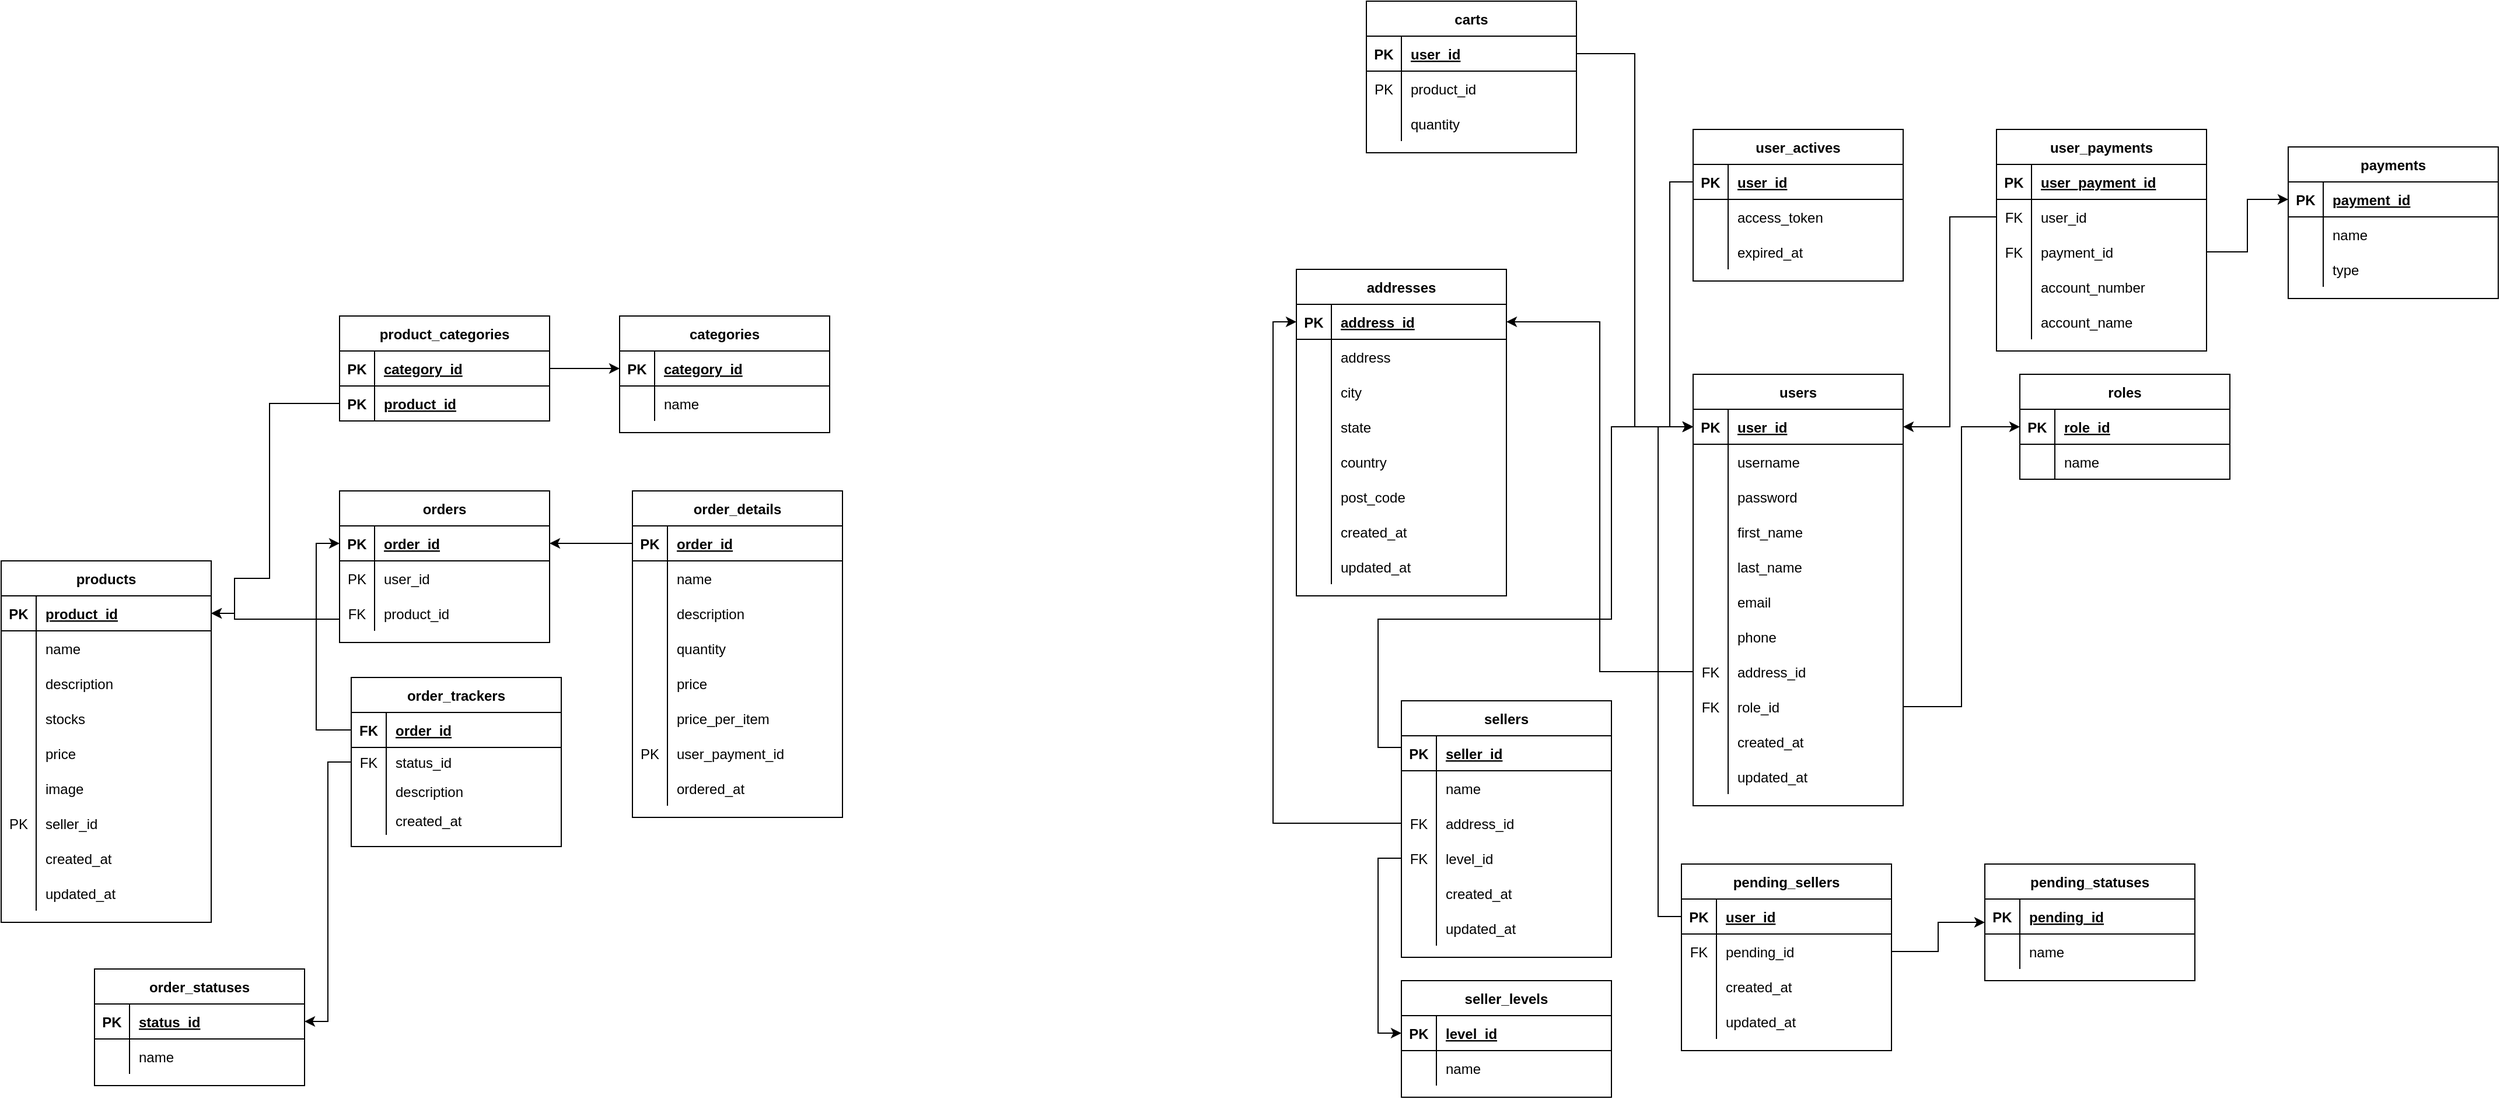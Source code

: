 <mxfile version="16.0.0" type="device"><diagram id="yLPqJEh0zhnTlL-N8-N1" name="Page-1"><mxGraphModel dx="2480" dy="2177" grid="1" gridSize="10" guides="1" tooltips="1" connect="1" arrows="1" fold="1" page="1" pageScale="1" pageWidth="827" pageHeight="1169" math="0" shadow="0"><root><mxCell id="0"/><mxCell id="1" parent="0"/><mxCell id="mIgfLcBUAyXzV8STSWIs-5" value="roles" style="shape=table;startSize=30;container=1;collapsible=1;childLayout=tableLayout;fixedRows=1;rowLines=0;fontStyle=1;align=center;resizeLast=1;" parent="1" vertex="1"><mxGeometry x="570" y="40" width="180" height="90" as="geometry"/></mxCell><mxCell id="mIgfLcBUAyXzV8STSWIs-6" value="" style="shape=partialRectangle;collapsible=0;dropTarget=0;pointerEvents=0;fillColor=none;top=0;left=0;bottom=1;right=0;points=[[0,0.5],[1,0.5]];portConstraint=eastwest;" parent="mIgfLcBUAyXzV8STSWIs-5" vertex="1"><mxGeometry y="30" width="180" height="30" as="geometry"/></mxCell><mxCell id="mIgfLcBUAyXzV8STSWIs-7" value="PK" style="shape=partialRectangle;connectable=0;fillColor=none;top=0;left=0;bottom=0;right=0;fontStyle=1;overflow=hidden;" parent="mIgfLcBUAyXzV8STSWIs-6" vertex="1"><mxGeometry width="30" height="30" as="geometry"><mxRectangle width="30" height="30" as="alternateBounds"/></mxGeometry></mxCell><mxCell id="mIgfLcBUAyXzV8STSWIs-8" value="role_id" style="shape=partialRectangle;connectable=0;fillColor=none;top=0;left=0;bottom=0;right=0;align=left;spacingLeft=6;fontStyle=5;overflow=hidden;" parent="mIgfLcBUAyXzV8STSWIs-6" vertex="1"><mxGeometry x="30" width="150" height="30" as="geometry"><mxRectangle width="150" height="30" as="alternateBounds"/></mxGeometry></mxCell><mxCell id="mIgfLcBUAyXzV8STSWIs-9" value="" style="shape=partialRectangle;collapsible=0;dropTarget=0;pointerEvents=0;fillColor=none;top=0;left=0;bottom=0;right=0;points=[[0,0.5],[1,0.5]];portConstraint=eastwest;" parent="mIgfLcBUAyXzV8STSWIs-5" vertex="1"><mxGeometry y="60" width="180" height="30" as="geometry"/></mxCell><mxCell id="mIgfLcBUAyXzV8STSWIs-10" value="" style="shape=partialRectangle;connectable=0;fillColor=none;top=0;left=0;bottom=0;right=0;editable=1;overflow=hidden;" parent="mIgfLcBUAyXzV8STSWIs-9" vertex="1"><mxGeometry width="30" height="30" as="geometry"><mxRectangle width="30" height="30" as="alternateBounds"/></mxGeometry></mxCell><mxCell id="mIgfLcBUAyXzV8STSWIs-11" value="name" style="shape=partialRectangle;connectable=0;fillColor=none;top=0;left=0;bottom=0;right=0;align=left;spacingLeft=6;overflow=hidden;" parent="mIgfLcBUAyXzV8STSWIs-9" vertex="1"><mxGeometry x="30" width="150" height="30" as="geometry"><mxRectangle width="150" height="30" as="alternateBounds"/></mxGeometry></mxCell><mxCell id="mIgfLcBUAyXzV8STSWIs-18" value="users" style="shape=table;startSize=30;container=1;collapsible=1;childLayout=tableLayout;fixedRows=1;rowLines=0;fontStyle=1;align=center;resizeLast=1;" parent="1" vertex="1"><mxGeometry x="290" y="40" width="180" height="370" as="geometry"/></mxCell><mxCell id="mIgfLcBUAyXzV8STSWIs-19" value="" style="shape=partialRectangle;collapsible=0;dropTarget=0;pointerEvents=0;fillColor=none;top=0;left=0;bottom=1;right=0;points=[[0,0.5],[1,0.5]];portConstraint=eastwest;" parent="mIgfLcBUAyXzV8STSWIs-18" vertex="1"><mxGeometry y="30" width="180" height="30" as="geometry"/></mxCell><mxCell id="mIgfLcBUAyXzV8STSWIs-20" value="PK" style="shape=partialRectangle;connectable=0;fillColor=none;top=0;left=0;bottom=0;right=0;fontStyle=1;overflow=hidden;" parent="mIgfLcBUAyXzV8STSWIs-19" vertex="1"><mxGeometry width="30" height="30" as="geometry"><mxRectangle width="30" height="30" as="alternateBounds"/></mxGeometry></mxCell><mxCell id="mIgfLcBUAyXzV8STSWIs-21" value="user_id" style="shape=partialRectangle;connectable=0;fillColor=none;top=0;left=0;bottom=0;right=0;align=left;spacingLeft=6;fontStyle=5;overflow=hidden;" parent="mIgfLcBUAyXzV8STSWIs-19" vertex="1"><mxGeometry x="30" width="150" height="30" as="geometry"><mxRectangle width="150" height="30" as="alternateBounds"/></mxGeometry></mxCell><mxCell id="mIgfLcBUAyXzV8STSWIs-22" value="" style="shape=partialRectangle;collapsible=0;dropTarget=0;pointerEvents=0;fillColor=none;top=0;left=0;bottom=0;right=0;points=[[0,0.5],[1,0.5]];portConstraint=eastwest;" parent="mIgfLcBUAyXzV8STSWIs-18" vertex="1"><mxGeometry y="60" width="180" height="30" as="geometry"/></mxCell><mxCell id="mIgfLcBUAyXzV8STSWIs-23" value="" style="shape=partialRectangle;connectable=0;fillColor=none;top=0;left=0;bottom=0;right=0;editable=1;overflow=hidden;" parent="mIgfLcBUAyXzV8STSWIs-22" vertex="1"><mxGeometry width="30" height="30" as="geometry"><mxRectangle width="30" height="30" as="alternateBounds"/></mxGeometry></mxCell><mxCell id="mIgfLcBUAyXzV8STSWIs-24" value="username" style="shape=partialRectangle;connectable=0;fillColor=none;top=0;left=0;bottom=0;right=0;align=left;spacingLeft=6;overflow=hidden;" parent="mIgfLcBUAyXzV8STSWIs-22" vertex="1"><mxGeometry x="30" width="150" height="30" as="geometry"><mxRectangle width="150" height="30" as="alternateBounds"/></mxGeometry></mxCell><mxCell id="mIgfLcBUAyXzV8STSWIs-25" value="" style="shape=partialRectangle;collapsible=0;dropTarget=0;pointerEvents=0;fillColor=none;top=0;left=0;bottom=0;right=0;points=[[0,0.5],[1,0.5]];portConstraint=eastwest;" parent="mIgfLcBUAyXzV8STSWIs-18" vertex="1"><mxGeometry y="90" width="180" height="30" as="geometry"/></mxCell><mxCell id="mIgfLcBUAyXzV8STSWIs-26" value="" style="shape=partialRectangle;connectable=0;fillColor=none;top=0;left=0;bottom=0;right=0;editable=1;overflow=hidden;" parent="mIgfLcBUAyXzV8STSWIs-25" vertex="1"><mxGeometry width="30" height="30" as="geometry"><mxRectangle width="30" height="30" as="alternateBounds"/></mxGeometry></mxCell><mxCell id="mIgfLcBUAyXzV8STSWIs-27" value="password" style="shape=partialRectangle;connectable=0;fillColor=none;top=0;left=0;bottom=0;right=0;align=left;spacingLeft=6;overflow=hidden;" parent="mIgfLcBUAyXzV8STSWIs-25" vertex="1"><mxGeometry x="30" width="150" height="30" as="geometry"><mxRectangle width="150" height="30" as="alternateBounds"/></mxGeometry></mxCell><mxCell id="NUQavhZyhU5l3KYs9lMb-8" value="" style="shape=partialRectangle;collapsible=0;dropTarget=0;pointerEvents=0;fillColor=none;top=0;left=0;bottom=0;right=0;points=[[0,0.5],[1,0.5]];portConstraint=eastwest;" parent="mIgfLcBUAyXzV8STSWIs-18" vertex="1"><mxGeometry y="120" width="180" height="30" as="geometry"/></mxCell><mxCell id="NUQavhZyhU5l3KYs9lMb-9" value="" style="shape=partialRectangle;connectable=0;fillColor=none;top=0;left=0;bottom=0;right=0;editable=1;overflow=hidden;" parent="NUQavhZyhU5l3KYs9lMb-8" vertex="1"><mxGeometry width="30" height="30" as="geometry"><mxRectangle width="30" height="30" as="alternateBounds"/></mxGeometry></mxCell><mxCell id="NUQavhZyhU5l3KYs9lMb-10" value="first_name" style="shape=partialRectangle;connectable=0;fillColor=none;top=0;left=0;bottom=0;right=0;align=left;spacingLeft=6;overflow=hidden;" parent="NUQavhZyhU5l3KYs9lMb-8" vertex="1"><mxGeometry x="30" width="150" height="30" as="geometry"><mxRectangle width="150" height="30" as="alternateBounds"/></mxGeometry></mxCell><mxCell id="NUQavhZyhU5l3KYs9lMb-11" value="" style="shape=partialRectangle;collapsible=0;dropTarget=0;pointerEvents=0;fillColor=none;top=0;left=0;bottom=0;right=0;points=[[0,0.5],[1,0.5]];portConstraint=eastwest;" parent="mIgfLcBUAyXzV8STSWIs-18" vertex="1"><mxGeometry y="150" width="180" height="30" as="geometry"/></mxCell><mxCell id="NUQavhZyhU5l3KYs9lMb-12" value="" style="shape=partialRectangle;connectable=0;fillColor=none;top=0;left=0;bottom=0;right=0;editable=1;overflow=hidden;" parent="NUQavhZyhU5l3KYs9lMb-11" vertex="1"><mxGeometry width="30" height="30" as="geometry"><mxRectangle width="30" height="30" as="alternateBounds"/></mxGeometry></mxCell><mxCell id="NUQavhZyhU5l3KYs9lMb-13" value="last_name" style="shape=partialRectangle;connectable=0;fillColor=none;top=0;left=0;bottom=0;right=0;align=left;spacingLeft=6;overflow=hidden;" parent="NUQavhZyhU5l3KYs9lMb-11" vertex="1"><mxGeometry x="30" width="150" height="30" as="geometry"><mxRectangle width="150" height="30" as="alternateBounds"/></mxGeometry></mxCell><mxCell id="mIgfLcBUAyXzV8STSWIs-28" value="" style="shape=partialRectangle;collapsible=0;dropTarget=0;pointerEvents=0;fillColor=none;top=0;left=0;bottom=0;right=0;points=[[0,0.5],[1,0.5]];portConstraint=eastwest;" parent="mIgfLcBUAyXzV8STSWIs-18" vertex="1"><mxGeometry y="180" width="180" height="30" as="geometry"/></mxCell><mxCell id="mIgfLcBUAyXzV8STSWIs-29" value="" style="shape=partialRectangle;connectable=0;fillColor=none;top=0;left=0;bottom=0;right=0;editable=1;overflow=hidden;" parent="mIgfLcBUAyXzV8STSWIs-28" vertex="1"><mxGeometry width="30" height="30" as="geometry"><mxRectangle width="30" height="30" as="alternateBounds"/></mxGeometry></mxCell><mxCell id="mIgfLcBUAyXzV8STSWIs-30" value="email" style="shape=partialRectangle;connectable=0;fillColor=none;top=0;left=0;bottom=0;right=0;align=left;spacingLeft=6;overflow=hidden;" parent="mIgfLcBUAyXzV8STSWIs-28" vertex="1"><mxGeometry x="30" width="150" height="30" as="geometry"><mxRectangle width="150" height="30" as="alternateBounds"/></mxGeometry></mxCell><mxCell id="K134pUEVXQtPjPTB6kdP-4" value="" style="shape=partialRectangle;collapsible=0;dropTarget=0;pointerEvents=0;fillColor=none;top=0;left=0;bottom=0;right=0;points=[[0,0.5],[1,0.5]];portConstraint=eastwest;" vertex="1" parent="mIgfLcBUAyXzV8STSWIs-18"><mxGeometry y="210" width="180" height="30" as="geometry"/></mxCell><mxCell id="K134pUEVXQtPjPTB6kdP-5" value="" style="shape=partialRectangle;connectable=0;fillColor=none;top=0;left=0;bottom=0;right=0;editable=1;overflow=hidden;" vertex="1" parent="K134pUEVXQtPjPTB6kdP-4"><mxGeometry width="30" height="30" as="geometry"><mxRectangle width="30" height="30" as="alternateBounds"/></mxGeometry></mxCell><mxCell id="K134pUEVXQtPjPTB6kdP-6" value="phone" style="shape=partialRectangle;connectable=0;fillColor=none;top=0;left=0;bottom=0;right=0;align=left;spacingLeft=6;overflow=hidden;" vertex="1" parent="K134pUEVXQtPjPTB6kdP-4"><mxGeometry x="30" width="150" height="30" as="geometry"><mxRectangle width="150" height="30" as="alternateBounds"/></mxGeometry></mxCell><mxCell id="mIgfLcBUAyXzV8STSWIs-44" value="" style="shape=partialRectangle;collapsible=0;dropTarget=0;pointerEvents=0;fillColor=none;top=0;left=0;bottom=0;right=0;points=[[0,0.5],[1,0.5]];portConstraint=eastwest;" parent="mIgfLcBUAyXzV8STSWIs-18" vertex="1"><mxGeometry y="240" width="180" height="30" as="geometry"/></mxCell><mxCell id="mIgfLcBUAyXzV8STSWIs-45" value="FK" style="shape=partialRectangle;connectable=0;fillColor=none;top=0;left=0;bottom=0;right=0;editable=1;overflow=hidden;" parent="mIgfLcBUAyXzV8STSWIs-44" vertex="1"><mxGeometry width="30" height="30" as="geometry"><mxRectangle width="30" height="30" as="alternateBounds"/></mxGeometry></mxCell><mxCell id="mIgfLcBUAyXzV8STSWIs-46" value="address_id" style="shape=partialRectangle;connectable=0;fillColor=none;top=0;left=0;bottom=0;right=0;align=left;spacingLeft=6;overflow=hidden;" parent="mIgfLcBUAyXzV8STSWIs-44" vertex="1"><mxGeometry x="30" width="150" height="30" as="geometry"><mxRectangle width="150" height="30" as="alternateBounds"/></mxGeometry></mxCell><mxCell id="mIgfLcBUAyXzV8STSWIs-47" value="" style="shape=partialRectangle;collapsible=0;dropTarget=0;pointerEvents=0;fillColor=none;top=0;left=0;bottom=0;right=0;points=[[0,0.5],[1,0.5]];portConstraint=eastwest;" parent="mIgfLcBUAyXzV8STSWIs-18" vertex="1"><mxGeometry y="270" width="180" height="30" as="geometry"/></mxCell><mxCell id="mIgfLcBUAyXzV8STSWIs-48" value="FK" style="shape=partialRectangle;connectable=0;fillColor=none;top=0;left=0;bottom=0;right=0;editable=1;overflow=hidden;" parent="mIgfLcBUAyXzV8STSWIs-47" vertex="1"><mxGeometry width="30" height="30" as="geometry"><mxRectangle width="30" height="30" as="alternateBounds"/></mxGeometry></mxCell><mxCell id="mIgfLcBUAyXzV8STSWIs-49" value="role_id" style="shape=partialRectangle;connectable=0;fillColor=none;top=0;left=0;bottom=0;right=0;align=left;spacingLeft=6;overflow=hidden;" parent="mIgfLcBUAyXzV8STSWIs-47" vertex="1"><mxGeometry x="30" width="150" height="30" as="geometry"><mxRectangle width="150" height="30" as="alternateBounds"/></mxGeometry></mxCell><mxCell id="mIgfLcBUAyXzV8STSWIs-218" value="" style="shape=partialRectangle;collapsible=0;dropTarget=0;pointerEvents=0;fillColor=none;top=0;left=0;bottom=0;right=0;points=[[0,0.5],[1,0.5]];portConstraint=eastwest;" parent="mIgfLcBUAyXzV8STSWIs-18" vertex="1"><mxGeometry y="300" width="180" height="30" as="geometry"/></mxCell><mxCell id="mIgfLcBUAyXzV8STSWIs-219" value="" style="shape=partialRectangle;connectable=0;fillColor=none;top=0;left=0;bottom=0;right=0;editable=1;overflow=hidden;" parent="mIgfLcBUAyXzV8STSWIs-218" vertex="1"><mxGeometry width="30" height="30" as="geometry"><mxRectangle width="30" height="30" as="alternateBounds"/></mxGeometry></mxCell><mxCell id="mIgfLcBUAyXzV8STSWIs-220" value="created_at" style="shape=partialRectangle;connectable=0;fillColor=none;top=0;left=0;bottom=0;right=0;align=left;spacingLeft=6;overflow=hidden;" parent="mIgfLcBUAyXzV8STSWIs-218" vertex="1"><mxGeometry x="30" width="150" height="30" as="geometry"><mxRectangle width="150" height="30" as="alternateBounds"/></mxGeometry></mxCell><mxCell id="mIgfLcBUAyXzV8STSWIs-243" value="" style="shape=partialRectangle;collapsible=0;dropTarget=0;pointerEvents=0;fillColor=none;top=0;left=0;bottom=0;right=0;points=[[0,0.5],[1,0.5]];portConstraint=eastwest;" parent="mIgfLcBUAyXzV8STSWIs-18" vertex="1"><mxGeometry y="330" width="180" height="30" as="geometry"/></mxCell><mxCell id="mIgfLcBUAyXzV8STSWIs-244" value="" style="shape=partialRectangle;connectable=0;fillColor=none;top=0;left=0;bottom=0;right=0;editable=1;overflow=hidden;" parent="mIgfLcBUAyXzV8STSWIs-243" vertex="1"><mxGeometry width="30" height="30" as="geometry"><mxRectangle width="30" height="30" as="alternateBounds"/></mxGeometry></mxCell><mxCell id="mIgfLcBUAyXzV8STSWIs-245" value="updated_at" style="shape=partialRectangle;connectable=0;fillColor=none;top=0;left=0;bottom=0;right=0;align=left;spacingLeft=6;overflow=hidden;" parent="mIgfLcBUAyXzV8STSWIs-243" vertex="1"><mxGeometry x="30" width="150" height="30" as="geometry"><mxRectangle width="150" height="30" as="alternateBounds"/></mxGeometry></mxCell><mxCell id="mIgfLcBUAyXzV8STSWIs-54" style="edgeStyle=orthogonalEdgeStyle;rounded=0;orthogonalLoop=1;jettySize=auto;html=1;exitX=1;exitY=0.5;exitDx=0;exitDy=0;entryX=0;entryY=0.5;entryDx=0;entryDy=0;" parent="1" source="mIgfLcBUAyXzV8STSWIs-47" target="mIgfLcBUAyXzV8STSWIs-6" edge="1"><mxGeometry relative="1" as="geometry"/></mxCell><mxCell id="mIgfLcBUAyXzV8STSWIs-55" value="sellers" style="shape=table;startSize=30;container=1;collapsible=1;childLayout=tableLayout;fixedRows=1;rowLines=0;fontStyle=1;align=center;resizeLast=1;" parent="1" vertex="1"><mxGeometry x="40" y="320" width="180" height="220" as="geometry"/></mxCell><mxCell id="mIgfLcBUAyXzV8STSWIs-56" value="" style="shape=partialRectangle;collapsible=0;dropTarget=0;pointerEvents=0;fillColor=none;top=0;left=0;bottom=1;right=0;points=[[0,0.5],[1,0.5]];portConstraint=eastwest;" parent="mIgfLcBUAyXzV8STSWIs-55" vertex="1"><mxGeometry y="30" width="180" height="30" as="geometry"/></mxCell><mxCell id="mIgfLcBUAyXzV8STSWIs-57" value="PK" style="shape=partialRectangle;connectable=0;fillColor=none;top=0;left=0;bottom=0;right=0;fontStyle=1;overflow=hidden;" parent="mIgfLcBUAyXzV8STSWIs-56" vertex="1"><mxGeometry width="30" height="30" as="geometry"><mxRectangle width="30" height="30" as="alternateBounds"/></mxGeometry></mxCell><mxCell id="mIgfLcBUAyXzV8STSWIs-58" value="seller_id" style="shape=partialRectangle;connectable=0;fillColor=none;top=0;left=0;bottom=0;right=0;align=left;spacingLeft=6;fontStyle=5;overflow=hidden;" parent="mIgfLcBUAyXzV8STSWIs-56" vertex="1"><mxGeometry x="30" width="150" height="30" as="geometry"><mxRectangle width="150" height="30" as="alternateBounds"/></mxGeometry></mxCell><mxCell id="mIgfLcBUAyXzV8STSWIs-59" value="" style="shape=partialRectangle;collapsible=0;dropTarget=0;pointerEvents=0;fillColor=none;top=0;left=0;bottom=0;right=0;points=[[0,0.5],[1,0.5]];portConstraint=eastwest;" parent="mIgfLcBUAyXzV8STSWIs-55" vertex="1"><mxGeometry y="60" width="180" height="30" as="geometry"/></mxCell><mxCell id="mIgfLcBUAyXzV8STSWIs-60" value="" style="shape=partialRectangle;connectable=0;fillColor=none;top=0;left=0;bottom=0;right=0;editable=1;overflow=hidden;" parent="mIgfLcBUAyXzV8STSWIs-59" vertex="1"><mxGeometry width="30" height="30" as="geometry"><mxRectangle width="30" height="30" as="alternateBounds"/></mxGeometry></mxCell><mxCell id="mIgfLcBUAyXzV8STSWIs-61" value="name" style="shape=partialRectangle;connectable=0;fillColor=none;top=0;left=0;bottom=0;right=0;align=left;spacingLeft=6;overflow=hidden;" parent="mIgfLcBUAyXzV8STSWIs-59" vertex="1"><mxGeometry x="30" width="150" height="30" as="geometry"><mxRectangle width="150" height="30" as="alternateBounds"/></mxGeometry></mxCell><mxCell id="mIgfLcBUAyXzV8STSWIs-62" value="" style="shape=partialRectangle;collapsible=0;dropTarget=0;pointerEvents=0;fillColor=none;top=0;left=0;bottom=0;right=0;points=[[0,0.5],[1,0.5]];portConstraint=eastwest;" parent="mIgfLcBUAyXzV8STSWIs-55" vertex="1"><mxGeometry y="90" width="180" height="30" as="geometry"/></mxCell><mxCell id="mIgfLcBUAyXzV8STSWIs-63" value="FK" style="shape=partialRectangle;connectable=0;fillColor=none;top=0;left=0;bottom=0;right=0;editable=1;overflow=hidden;" parent="mIgfLcBUAyXzV8STSWIs-62" vertex="1"><mxGeometry width="30" height="30" as="geometry"><mxRectangle width="30" height="30" as="alternateBounds"/></mxGeometry></mxCell><mxCell id="mIgfLcBUAyXzV8STSWIs-64" value="address_id" style="shape=partialRectangle;connectable=0;fillColor=none;top=0;left=0;bottom=0;right=0;align=left;spacingLeft=6;overflow=hidden;" parent="mIgfLcBUAyXzV8STSWIs-62" vertex="1"><mxGeometry x="30" width="150" height="30" as="geometry"><mxRectangle width="150" height="30" as="alternateBounds"/></mxGeometry></mxCell><mxCell id="mIgfLcBUAyXzV8STSWIs-65" value="" style="shape=partialRectangle;collapsible=0;dropTarget=0;pointerEvents=0;fillColor=none;top=0;left=0;bottom=0;right=0;points=[[0,0.5],[1,0.5]];portConstraint=eastwest;" parent="mIgfLcBUAyXzV8STSWIs-55" vertex="1"><mxGeometry y="120" width="180" height="30" as="geometry"/></mxCell><mxCell id="mIgfLcBUAyXzV8STSWIs-66" value="FK" style="shape=partialRectangle;connectable=0;fillColor=none;top=0;left=0;bottom=0;right=0;editable=1;overflow=hidden;" parent="mIgfLcBUAyXzV8STSWIs-65" vertex="1"><mxGeometry width="30" height="30" as="geometry"><mxRectangle width="30" height="30" as="alternateBounds"/></mxGeometry></mxCell><mxCell id="mIgfLcBUAyXzV8STSWIs-67" value="level_id" style="shape=partialRectangle;connectable=0;fillColor=none;top=0;left=0;bottom=0;right=0;align=left;spacingLeft=6;overflow=hidden;" parent="mIgfLcBUAyXzV8STSWIs-65" vertex="1"><mxGeometry x="30" width="150" height="30" as="geometry"><mxRectangle width="150" height="30" as="alternateBounds"/></mxGeometry></mxCell><mxCell id="mIgfLcBUAyXzV8STSWIs-249" value="" style="shape=partialRectangle;collapsible=0;dropTarget=0;pointerEvents=0;fillColor=none;top=0;left=0;bottom=0;right=0;points=[[0,0.5],[1,0.5]];portConstraint=eastwest;" parent="mIgfLcBUAyXzV8STSWIs-55" vertex="1"><mxGeometry y="150" width="180" height="30" as="geometry"/></mxCell><mxCell id="mIgfLcBUAyXzV8STSWIs-250" value="" style="shape=partialRectangle;connectable=0;fillColor=none;top=0;left=0;bottom=0;right=0;editable=1;overflow=hidden;" parent="mIgfLcBUAyXzV8STSWIs-249" vertex="1"><mxGeometry width="30" height="30" as="geometry"><mxRectangle width="30" height="30" as="alternateBounds"/></mxGeometry></mxCell><mxCell id="mIgfLcBUAyXzV8STSWIs-251" value="created_at" style="shape=partialRectangle;connectable=0;fillColor=none;top=0;left=0;bottom=0;right=0;align=left;spacingLeft=6;overflow=hidden;" parent="mIgfLcBUAyXzV8STSWIs-249" vertex="1"><mxGeometry x="30" width="150" height="30" as="geometry"><mxRectangle width="150" height="30" as="alternateBounds"/></mxGeometry></mxCell><mxCell id="mIgfLcBUAyXzV8STSWIs-252" value="" style="shape=partialRectangle;collapsible=0;dropTarget=0;pointerEvents=0;fillColor=none;top=0;left=0;bottom=0;right=0;points=[[0,0.5],[1,0.5]];portConstraint=eastwest;" parent="mIgfLcBUAyXzV8STSWIs-55" vertex="1"><mxGeometry y="180" width="180" height="30" as="geometry"/></mxCell><mxCell id="mIgfLcBUAyXzV8STSWIs-253" value="" style="shape=partialRectangle;connectable=0;fillColor=none;top=0;left=0;bottom=0;right=0;editable=1;overflow=hidden;" parent="mIgfLcBUAyXzV8STSWIs-252" vertex="1"><mxGeometry width="30" height="30" as="geometry"><mxRectangle width="30" height="30" as="alternateBounds"/></mxGeometry></mxCell><mxCell id="mIgfLcBUAyXzV8STSWIs-254" value="updated_at" style="shape=partialRectangle;connectable=0;fillColor=none;top=0;left=0;bottom=0;right=0;align=left;spacingLeft=6;overflow=hidden;" parent="mIgfLcBUAyXzV8STSWIs-252" vertex="1"><mxGeometry x="30" width="150" height="30" as="geometry"><mxRectangle width="150" height="30" as="alternateBounds"/></mxGeometry></mxCell><mxCell id="mIgfLcBUAyXzV8STSWIs-68" value="addresses" style="shape=table;startSize=30;container=1;collapsible=1;childLayout=tableLayout;fixedRows=1;rowLines=0;fontStyle=1;align=center;resizeLast=1;" parent="1" vertex="1"><mxGeometry x="-50" y="-50" width="180" height="280" as="geometry"/></mxCell><mxCell id="mIgfLcBUAyXzV8STSWIs-69" value="" style="shape=partialRectangle;collapsible=0;dropTarget=0;pointerEvents=0;fillColor=none;top=0;left=0;bottom=1;right=0;points=[[0,0.5],[1,0.5]];portConstraint=eastwest;" parent="mIgfLcBUAyXzV8STSWIs-68" vertex="1"><mxGeometry y="30" width="180" height="30" as="geometry"/></mxCell><mxCell id="mIgfLcBUAyXzV8STSWIs-70" value="PK" style="shape=partialRectangle;connectable=0;fillColor=none;top=0;left=0;bottom=0;right=0;fontStyle=1;overflow=hidden;" parent="mIgfLcBUAyXzV8STSWIs-69" vertex="1"><mxGeometry width="30" height="30" as="geometry"><mxRectangle width="30" height="30" as="alternateBounds"/></mxGeometry></mxCell><mxCell id="mIgfLcBUAyXzV8STSWIs-71" value="address_id" style="shape=partialRectangle;connectable=0;fillColor=none;top=0;left=0;bottom=0;right=0;align=left;spacingLeft=6;fontStyle=5;overflow=hidden;" parent="mIgfLcBUAyXzV8STSWIs-69" vertex="1"><mxGeometry x="30" width="150" height="30" as="geometry"><mxRectangle width="150" height="30" as="alternateBounds"/></mxGeometry></mxCell><mxCell id="mIgfLcBUAyXzV8STSWIs-215" value="" style="shape=partialRectangle;collapsible=0;dropTarget=0;pointerEvents=0;fillColor=none;top=0;left=0;bottom=0;right=0;points=[[0,0.5],[1,0.5]];portConstraint=eastwest;" parent="mIgfLcBUAyXzV8STSWIs-68" vertex="1"><mxGeometry y="60" width="180" height="30" as="geometry"/></mxCell><mxCell id="mIgfLcBUAyXzV8STSWIs-216" value="" style="shape=partialRectangle;connectable=0;fillColor=none;top=0;left=0;bottom=0;right=0;editable=1;overflow=hidden;" parent="mIgfLcBUAyXzV8STSWIs-215" vertex="1"><mxGeometry width="30" height="30" as="geometry"><mxRectangle width="30" height="30" as="alternateBounds"/></mxGeometry></mxCell><mxCell id="mIgfLcBUAyXzV8STSWIs-217" value="address" style="shape=partialRectangle;connectable=0;fillColor=none;top=0;left=0;bottom=0;right=0;align=left;spacingLeft=6;overflow=hidden;" parent="mIgfLcBUAyXzV8STSWIs-215" vertex="1"><mxGeometry x="30" width="150" height="30" as="geometry"><mxRectangle width="150" height="30" as="alternateBounds"/></mxGeometry></mxCell><mxCell id="mIgfLcBUAyXzV8STSWIs-72" value="" style="shape=partialRectangle;collapsible=0;dropTarget=0;pointerEvents=0;fillColor=none;top=0;left=0;bottom=0;right=0;points=[[0,0.5],[1,0.5]];portConstraint=eastwest;" parent="mIgfLcBUAyXzV8STSWIs-68" vertex="1"><mxGeometry y="90" width="180" height="30" as="geometry"/></mxCell><mxCell id="mIgfLcBUAyXzV8STSWIs-73" value="" style="shape=partialRectangle;connectable=0;fillColor=none;top=0;left=0;bottom=0;right=0;editable=1;overflow=hidden;" parent="mIgfLcBUAyXzV8STSWIs-72" vertex="1"><mxGeometry width="30" height="30" as="geometry"><mxRectangle width="30" height="30" as="alternateBounds"/></mxGeometry></mxCell><mxCell id="mIgfLcBUAyXzV8STSWIs-74" value="city" style="shape=partialRectangle;connectable=0;fillColor=none;top=0;left=0;bottom=0;right=0;align=left;spacingLeft=6;overflow=hidden;" parent="mIgfLcBUAyXzV8STSWIs-72" vertex="1"><mxGeometry x="30" width="150" height="30" as="geometry"><mxRectangle width="150" height="30" as="alternateBounds"/></mxGeometry></mxCell><mxCell id="mIgfLcBUAyXzV8STSWIs-75" value="" style="shape=partialRectangle;collapsible=0;dropTarget=0;pointerEvents=0;fillColor=none;top=0;left=0;bottom=0;right=0;points=[[0,0.5],[1,0.5]];portConstraint=eastwest;" parent="mIgfLcBUAyXzV8STSWIs-68" vertex="1"><mxGeometry y="120" width="180" height="30" as="geometry"/></mxCell><mxCell id="mIgfLcBUAyXzV8STSWIs-76" value="" style="shape=partialRectangle;connectable=0;fillColor=none;top=0;left=0;bottom=0;right=0;editable=1;overflow=hidden;" parent="mIgfLcBUAyXzV8STSWIs-75" vertex="1"><mxGeometry width="30" height="30" as="geometry"><mxRectangle width="30" height="30" as="alternateBounds"/></mxGeometry></mxCell><mxCell id="mIgfLcBUAyXzV8STSWIs-77" value="state" style="shape=partialRectangle;connectable=0;fillColor=none;top=0;left=0;bottom=0;right=0;align=left;spacingLeft=6;overflow=hidden;" parent="mIgfLcBUAyXzV8STSWIs-75" vertex="1"><mxGeometry x="30" width="150" height="30" as="geometry"><mxRectangle width="150" height="30" as="alternateBounds"/></mxGeometry></mxCell><mxCell id="mIgfLcBUAyXzV8STSWIs-78" value="" style="shape=partialRectangle;collapsible=0;dropTarget=0;pointerEvents=0;fillColor=none;top=0;left=0;bottom=0;right=0;points=[[0,0.5],[1,0.5]];portConstraint=eastwest;" parent="mIgfLcBUAyXzV8STSWIs-68" vertex="1"><mxGeometry y="150" width="180" height="30" as="geometry"/></mxCell><mxCell id="mIgfLcBUAyXzV8STSWIs-79" value="" style="shape=partialRectangle;connectable=0;fillColor=none;top=0;left=0;bottom=0;right=0;editable=1;overflow=hidden;" parent="mIgfLcBUAyXzV8STSWIs-78" vertex="1"><mxGeometry width="30" height="30" as="geometry"><mxRectangle width="30" height="30" as="alternateBounds"/></mxGeometry></mxCell><mxCell id="mIgfLcBUAyXzV8STSWIs-80" value="country" style="shape=partialRectangle;connectable=0;fillColor=none;top=0;left=0;bottom=0;right=0;align=left;spacingLeft=6;overflow=hidden;" parent="mIgfLcBUAyXzV8STSWIs-78" vertex="1"><mxGeometry x="30" width="150" height="30" as="geometry"><mxRectangle width="150" height="30" as="alternateBounds"/></mxGeometry></mxCell><mxCell id="mIgfLcBUAyXzV8STSWIs-81" value="" style="shape=partialRectangle;collapsible=0;dropTarget=0;pointerEvents=0;fillColor=none;top=0;left=0;bottom=0;right=0;points=[[0,0.5],[1,0.5]];portConstraint=eastwest;" parent="mIgfLcBUAyXzV8STSWIs-68" vertex="1"><mxGeometry y="180" width="180" height="30" as="geometry"/></mxCell><mxCell id="mIgfLcBUAyXzV8STSWIs-82" value="" style="shape=partialRectangle;connectable=0;fillColor=none;top=0;left=0;bottom=0;right=0;editable=1;overflow=hidden;" parent="mIgfLcBUAyXzV8STSWIs-81" vertex="1"><mxGeometry width="30" height="30" as="geometry"><mxRectangle width="30" height="30" as="alternateBounds"/></mxGeometry></mxCell><mxCell id="mIgfLcBUAyXzV8STSWIs-83" value="post_code" style="shape=partialRectangle;connectable=0;fillColor=none;top=0;left=0;bottom=0;right=0;align=left;spacingLeft=6;overflow=hidden;" parent="mIgfLcBUAyXzV8STSWIs-81" vertex="1"><mxGeometry x="30" width="150" height="30" as="geometry"><mxRectangle width="150" height="30" as="alternateBounds"/></mxGeometry></mxCell><mxCell id="rYeefB3DQ9qNlj1QWWTm-11" value="" style="shape=partialRectangle;collapsible=0;dropTarget=0;pointerEvents=0;fillColor=none;top=0;left=0;bottom=0;right=0;points=[[0,0.5],[1,0.5]];portConstraint=eastwest;" parent="mIgfLcBUAyXzV8STSWIs-68" vertex="1"><mxGeometry y="210" width="180" height="30" as="geometry"/></mxCell><mxCell id="rYeefB3DQ9qNlj1QWWTm-12" value="" style="shape=partialRectangle;connectable=0;fillColor=none;top=0;left=0;bottom=0;right=0;editable=1;overflow=hidden;" parent="rYeefB3DQ9qNlj1QWWTm-11" vertex="1"><mxGeometry width="30" height="30" as="geometry"><mxRectangle width="30" height="30" as="alternateBounds"/></mxGeometry></mxCell><mxCell id="rYeefB3DQ9qNlj1QWWTm-13" value="created_at" style="shape=partialRectangle;connectable=0;fillColor=none;top=0;left=0;bottom=0;right=0;align=left;spacingLeft=6;overflow=hidden;" parent="rYeefB3DQ9qNlj1QWWTm-11" vertex="1"><mxGeometry x="30" width="150" height="30" as="geometry"><mxRectangle width="150" height="30" as="alternateBounds"/></mxGeometry></mxCell><mxCell id="rYeefB3DQ9qNlj1QWWTm-14" value="" style="shape=partialRectangle;collapsible=0;dropTarget=0;pointerEvents=0;fillColor=none;top=0;left=0;bottom=0;right=0;points=[[0,0.5],[1,0.5]];portConstraint=eastwest;" parent="mIgfLcBUAyXzV8STSWIs-68" vertex="1"><mxGeometry y="240" width="180" height="30" as="geometry"/></mxCell><mxCell id="rYeefB3DQ9qNlj1QWWTm-15" value="" style="shape=partialRectangle;connectable=0;fillColor=none;top=0;left=0;bottom=0;right=0;editable=1;overflow=hidden;" parent="rYeefB3DQ9qNlj1QWWTm-14" vertex="1"><mxGeometry width="30" height="30" as="geometry"><mxRectangle width="30" height="30" as="alternateBounds"/></mxGeometry></mxCell><mxCell id="rYeefB3DQ9qNlj1QWWTm-16" value="updated_at" style="shape=partialRectangle;connectable=0;fillColor=none;top=0;left=0;bottom=0;right=0;align=left;spacingLeft=6;overflow=hidden;" parent="rYeefB3DQ9qNlj1QWWTm-14" vertex="1"><mxGeometry x="30" width="150" height="30" as="geometry"><mxRectangle width="150" height="30" as="alternateBounds"/></mxGeometry></mxCell><mxCell id="mIgfLcBUAyXzV8STSWIs-86" value="seller_levels" style="shape=table;startSize=30;container=1;collapsible=1;childLayout=tableLayout;fixedRows=1;rowLines=0;fontStyle=1;align=center;resizeLast=1;" parent="1" vertex="1"><mxGeometry x="40" y="560" width="180" height="100" as="geometry"/></mxCell><mxCell id="mIgfLcBUAyXzV8STSWIs-87" value="" style="shape=partialRectangle;collapsible=0;dropTarget=0;pointerEvents=0;fillColor=none;top=0;left=0;bottom=1;right=0;points=[[0,0.5],[1,0.5]];portConstraint=eastwest;" parent="mIgfLcBUAyXzV8STSWIs-86" vertex="1"><mxGeometry y="30" width="180" height="30" as="geometry"/></mxCell><mxCell id="mIgfLcBUAyXzV8STSWIs-88" value="PK" style="shape=partialRectangle;connectable=0;fillColor=none;top=0;left=0;bottom=0;right=0;fontStyle=1;overflow=hidden;" parent="mIgfLcBUAyXzV8STSWIs-87" vertex="1"><mxGeometry width="30" height="30" as="geometry"><mxRectangle width="30" height="30" as="alternateBounds"/></mxGeometry></mxCell><mxCell id="mIgfLcBUAyXzV8STSWIs-89" value="level_id" style="shape=partialRectangle;connectable=0;fillColor=none;top=0;left=0;bottom=0;right=0;align=left;spacingLeft=6;fontStyle=5;overflow=hidden;" parent="mIgfLcBUAyXzV8STSWIs-87" vertex="1"><mxGeometry x="30" width="150" height="30" as="geometry"><mxRectangle width="150" height="30" as="alternateBounds"/></mxGeometry></mxCell><mxCell id="mIgfLcBUAyXzV8STSWIs-90" value="" style="shape=partialRectangle;collapsible=0;dropTarget=0;pointerEvents=0;fillColor=none;top=0;left=0;bottom=0;right=0;points=[[0,0.5],[1,0.5]];portConstraint=eastwest;" parent="mIgfLcBUAyXzV8STSWIs-86" vertex="1"><mxGeometry y="60" width="180" height="30" as="geometry"/></mxCell><mxCell id="mIgfLcBUAyXzV8STSWIs-91" value="" style="shape=partialRectangle;connectable=0;fillColor=none;top=0;left=0;bottom=0;right=0;editable=1;overflow=hidden;" parent="mIgfLcBUAyXzV8STSWIs-90" vertex="1"><mxGeometry width="30" height="30" as="geometry"><mxRectangle width="30" height="30" as="alternateBounds"/></mxGeometry></mxCell><mxCell id="mIgfLcBUAyXzV8STSWIs-92" value="name" style="shape=partialRectangle;connectable=0;fillColor=none;top=0;left=0;bottom=0;right=0;align=left;spacingLeft=6;overflow=hidden;" parent="mIgfLcBUAyXzV8STSWIs-90" vertex="1"><mxGeometry x="30" width="150" height="30" as="geometry"><mxRectangle width="150" height="30" as="alternateBounds"/></mxGeometry></mxCell><mxCell id="mIgfLcBUAyXzV8STSWIs-100" style="edgeStyle=orthogonalEdgeStyle;rounded=0;orthogonalLoop=1;jettySize=auto;html=1;exitX=0;exitY=0.5;exitDx=0;exitDy=0;entryX=0;entryY=0.5;entryDx=0;entryDy=0;" parent="1" source="mIgfLcBUAyXzV8STSWIs-56" target="mIgfLcBUAyXzV8STSWIs-19" edge="1"><mxGeometry relative="1" as="geometry"><Array as="points"><mxPoint x="40" y="360"/><mxPoint x="20" y="360"/><mxPoint x="20" y="250"/><mxPoint x="220" y="250"/><mxPoint x="220" y="85"/></Array></mxGeometry></mxCell><mxCell id="mIgfLcBUAyXzV8STSWIs-101" value="products" style="shape=table;startSize=30;container=1;collapsible=1;childLayout=tableLayout;fixedRows=1;rowLines=0;fontStyle=1;align=center;resizeLast=1;" parent="1" vertex="1"><mxGeometry x="-1160" y="200" width="180" height="310" as="geometry"/></mxCell><mxCell id="mIgfLcBUAyXzV8STSWIs-102" value="" style="shape=partialRectangle;collapsible=0;dropTarget=0;pointerEvents=0;fillColor=none;top=0;left=0;bottom=1;right=0;points=[[0,0.5],[1,0.5]];portConstraint=eastwest;" parent="mIgfLcBUAyXzV8STSWIs-101" vertex="1"><mxGeometry y="30" width="180" height="30" as="geometry"/></mxCell><mxCell id="mIgfLcBUAyXzV8STSWIs-103" value="PK" style="shape=partialRectangle;connectable=0;fillColor=none;top=0;left=0;bottom=0;right=0;fontStyle=1;overflow=hidden;" parent="mIgfLcBUAyXzV8STSWIs-102" vertex="1"><mxGeometry width="30" height="30" as="geometry"><mxRectangle width="30" height="30" as="alternateBounds"/></mxGeometry></mxCell><mxCell id="mIgfLcBUAyXzV8STSWIs-104" value="product_id" style="shape=partialRectangle;connectable=0;fillColor=none;top=0;left=0;bottom=0;right=0;align=left;spacingLeft=6;fontStyle=5;overflow=hidden;" parent="mIgfLcBUAyXzV8STSWIs-102" vertex="1"><mxGeometry x="30" width="150" height="30" as="geometry"><mxRectangle width="150" height="30" as="alternateBounds"/></mxGeometry></mxCell><mxCell id="mIgfLcBUAyXzV8STSWIs-105" value="" style="shape=partialRectangle;collapsible=0;dropTarget=0;pointerEvents=0;fillColor=none;top=0;left=0;bottom=0;right=0;points=[[0,0.5],[1,0.5]];portConstraint=eastwest;" parent="mIgfLcBUAyXzV8STSWIs-101" vertex="1"><mxGeometry y="60" width="180" height="30" as="geometry"/></mxCell><mxCell id="mIgfLcBUAyXzV8STSWIs-106" value="" style="shape=partialRectangle;connectable=0;fillColor=none;top=0;left=0;bottom=0;right=0;editable=1;overflow=hidden;" parent="mIgfLcBUAyXzV8STSWIs-105" vertex="1"><mxGeometry width="30" height="30" as="geometry"><mxRectangle width="30" height="30" as="alternateBounds"/></mxGeometry></mxCell><mxCell id="mIgfLcBUAyXzV8STSWIs-107" value="name" style="shape=partialRectangle;connectable=0;fillColor=none;top=0;left=0;bottom=0;right=0;align=left;spacingLeft=6;overflow=hidden;" parent="mIgfLcBUAyXzV8STSWIs-105" vertex="1"><mxGeometry x="30" width="150" height="30" as="geometry"><mxRectangle width="150" height="30" as="alternateBounds"/></mxGeometry></mxCell><mxCell id="rYeefB3DQ9qNlj1QWWTm-54" value="" style="shape=partialRectangle;collapsible=0;dropTarget=0;pointerEvents=0;fillColor=none;top=0;left=0;bottom=0;right=0;points=[[0,0.5],[1,0.5]];portConstraint=eastwest;" parent="mIgfLcBUAyXzV8STSWIs-101" vertex="1"><mxGeometry y="90" width="180" height="30" as="geometry"/></mxCell><mxCell id="rYeefB3DQ9qNlj1QWWTm-55" value="" style="shape=partialRectangle;connectable=0;fillColor=none;top=0;left=0;bottom=0;right=0;editable=1;overflow=hidden;" parent="rYeefB3DQ9qNlj1QWWTm-54" vertex="1"><mxGeometry width="30" height="30" as="geometry"><mxRectangle width="30" height="30" as="alternateBounds"/></mxGeometry></mxCell><mxCell id="rYeefB3DQ9qNlj1QWWTm-56" value="description" style="shape=partialRectangle;connectable=0;fillColor=none;top=0;left=0;bottom=0;right=0;align=left;spacingLeft=6;overflow=hidden;" parent="rYeefB3DQ9qNlj1QWWTm-54" vertex="1"><mxGeometry x="30" width="150" height="30" as="geometry"><mxRectangle width="150" height="30" as="alternateBounds"/></mxGeometry></mxCell><mxCell id="mIgfLcBUAyXzV8STSWIs-108" value="" style="shape=partialRectangle;collapsible=0;dropTarget=0;pointerEvents=0;fillColor=none;top=0;left=0;bottom=0;right=0;points=[[0,0.5],[1,0.5]];portConstraint=eastwest;" parent="mIgfLcBUAyXzV8STSWIs-101" vertex="1"><mxGeometry y="120" width="180" height="30" as="geometry"/></mxCell><mxCell id="mIgfLcBUAyXzV8STSWIs-109" value="" style="shape=partialRectangle;connectable=0;fillColor=none;top=0;left=0;bottom=0;right=0;editable=1;overflow=hidden;" parent="mIgfLcBUAyXzV8STSWIs-108" vertex="1"><mxGeometry width="30" height="30" as="geometry"><mxRectangle width="30" height="30" as="alternateBounds"/></mxGeometry></mxCell><mxCell id="mIgfLcBUAyXzV8STSWIs-110" value="stocks" style="shape=partialRectangle;connectable=0;fillColor=none;top=0;left=0;bottom=0;right=0;align=left;spacingLeft=6;overflow=hidden;" parent="mIgfLcBUAyXzV8STSWIs-108" vertex="1"><mxGeometry x="30" width="150" height="30" as="geometry"><mxRectangle width="150" height="30" as="alternateBounds"/></mxGeometry></mxCell><mxCell id="rYeefB3DQ9qNlj1QWWTm-63" value="" style="shape=partialRectangle;collapsible=0;dropTarget=0;pointerEvents=0;fillColor=none;top=0;left=0;bottom=0;right=0;points=[[0,0.5],[1,0.5]];portConstraint=eastwest;" parent="mIgfLcBUAyXzV8STSWIs-101" vertex="1"><mxGeometry y="150" width="180" height="30" as="geometry"/></mxCell><mxCell id="rYeefB3DQ9qNlj1QWWTm-64" value="" style="shape=partialRectangle;connectable=0;fillColor=none;top=0;left=0;bottom=0;right=0;editable=1;overflow=hidden;" parent="rYeefB3DQ9qNlj1QWWTm-63" vertex="1"><mxGeometry width="30" height="30" as="geometry"><mxRectangle width="30" height="30" as="alternateBounds"/></mxGeometry></mxCell><mxCell id="rYeefB3DQ9qNlj1QWWTm-65" value="price" style="shape=partialRectangle;connectable=0;fillColor=none;top=0;left=0;bottom=0;right=0;align=left;spacingLeft=6;overflow=hidden;" parent="rYeefB3DQ9qNlj1QWWTm-63" vertex="1"><mxGeometry x="30" width="150" height="30" as="geometry"><mxRectangle width="150" height="30" as="alternateBounds"/></mxGeometry></mxCell><mxCell id="K134pUEVXQtPjPTB6kdP-1" value="" style="shape=partialRectangle;collapsible=0;dropTarget=0;pointerEvents=0;fillColor=none;top=0;left=0;bottom=0;right=0;points=[[0,0.5],[1,0.5]];portConstraint=eastwest;" vertex="1" parent="mIgfLcBUAyXzV8STSWIs-101"><mxGeometry y="180" width="180" height="30" as="geometry"/></mxCell><mxCell id="K134pUEVXQtPjPTB6kdP-2" value="" style="shape=partialRectangle;connectable=0;fillColor=none;top=0;left=0;bottom=0;right=0;editable=1;overflow=hidden;" vertex="1" parent="K134pUEVXQtPjPTB6kdP-1"><mxGeometry width="30" height="30" as="geometry"><mxRectangle width="30" height="30" as="alternateBounds"/></mxGeometry></mxCell><mxCell id="K134pUEVXQtPjPTB6kdP-3" value="image" style="shape=partialRectangle;connectable=0;fillColor=none;top=0;left=0;bottom=0;right=0;align=left;spacingLeft=6;overflow=hidden;" vertex="1" parent="K134pUEVXQtPjPTB6kdP-1"><mxGeometry x="30" width="150" height="30" as="geometry"><mxRectangle width="150" height="30" as="alternateBounds"/></mxGeometry></mxCell><mxCell id="mIgfLcBUAyXzV8STSWIs-111" value="" style="shape=partialRectangle;collapsible=0;dropTarget=0;pointerEvents=0;fillColor=none;top=0;left=0;bottom=0;right=0;points=[[0,0.5],[1,0.5]];portConstraint=eastwest;" parent="mIgfLcBUAyXzV8STSWIs-101" vertex="1"><mxGeometry y="210" width="180" height="30" as="geometry"/></mxCell><mxCell id="mIgfLcBUAyXzV8STSWIs-112" value="PK" style="shape=partialRectangle;connectable=0;fillColor=none;top=0;left=0;bottom=0;right=0;editable=1;overflow=hidden;" parent="mIgfLcBUAyXzV8STSWIs-111" vertex="1"><mxGeometry width="30" height="30" as="geometry"><mxRectangle width="30" height="30" as="alternateBounds"/></mxGeometry></mxCell><mxCell id="mIgfLcBUAyXzV8STSWIs-113" value="seller_id" style="shape=partialRectangle;connectable=0;fillColor=none;top=0;left=0;bottom=0;right=0;align=left;spacingLeft=6;overflow=hidden;" parent="mIgfLcBUAyXzV8STSWIs-111" vertex="1"><mxGeometry x="30" width="150" height="30" as="geometry"><mxRectangle width="150" height="30" as="alternateBounds"/></mxGeometry></mxCell><mxCell id="mIgfLcBUAyXzV8STSWIs-255" value="" style="shape=partialRectangle;collapsible=0;dropTarget=0;pointerEvents=0;fillColor=none;top=0;left=0;bottom=0;right=0;points=[[0,0.5],[1,0.5]];portConstraint=eastwest;" parent="mIgfLcBUAyXzV8STSWIs-101" vertex="1"><mxGeometry y="240" width="180" height="30" as="geometry"/></mxCell><mxCell id="mIgfLcBUAyXzV8STSWIs-256" value="" style="shape=partialRectangle;connectable=0;fillColor=none;top=0;left=0;bottom=0;right=0;editable=1;overflow=hidden;" parent="mIgfLcBUAyXzV8STSWIs-255" vertex="1"><mxGeometry width="30" height="30" as="geometry"><mxRectangle width="30" height="30" as="alternateBounds"/></mxGeometry></mxCell><mxCell id="mIgfLcBUAyXzV8STSWIs-257" value="created_at" style="shape=partialRectangle;connectable=0;fillColor=none;top=0;left=0;bottom=0;right=0;align=left;spacingLeft=6;overflow=hidden;" parent="mIgfLcBUAyXzV8STSWIs-255" vertex="1"><mxGeometry x="30" width="150" height="30" as="geometry"><mxRectangle width="150" height="30" as="alternateBounds"/></mxGeometry></mxCell><mxCell id="mIgfLcBUAyXzV8STSWIs-258" value="" style="shape=partialRectangle;collapsible=0;dropTarget=0;pointerEvents=0;fillColor=none;top=0;left=0;bottom=0;right=0;points=[[0,0.5],[1,0.5]];portConstraint=eastwest;" parent="mIgfLcBUAyXzV8STSWIs-101" vertex="1"><mxGeometry y="270" width="180" height="30" as="geometry"/></mxCell><mxCell id="mIgfLcBUAyXzV8STSWIs-259" value="" style="shape=partialRectangle;connectable=0;fillColor=none;top=0;left=0;bottom=0;right=0;editable=1;overflow=hidden;" parent="mIgfLcBUAyXzV8STSWIs-258" vertex="1"><mxGeometry width="30" height="30" as="geometry"><mxRectangle width="30" height="30" as="alternateBounds"/></mxGeometry></mxCell><mxCell id="mIgfLcBUAyXzV8STSWIs-260" value="updated_at" style="shape=partialRectangle;connectable=0;fillColor=none;top=0;left=0;bottom=0;right=0;align=left;spacingLeft=6;overflow=hidden;" parent="mIgfLcBUAyXzV8STSWIs-258" vertex="1"><mxGeometry x="30" width="150" height="30" as="geometry"><mxRectangle width="150" height="30" as="alternateBounds"/></mxGeometry></mxCell><mxCell id="mIgfLcBUAyXzV8STSWIs-114" value="categories" style="shape=table;startSize=30;container=1;collapsible=1;childLayout=tableLayout;fixedRows=1;rowLines=0;fontStyle=1;align=center;resizeLast=1;" parent="1" vertex="1"><mxGeometry x="-630" y="-10" width="180" height="100" as="geometry"/></mxCell><mxCell id="mIgfLcBUAyXzV8STSWIs-115" value="" style="shape=partialRectangle;collapsible=0;dropTarget=0;pointerEvents=0;fillColor=none;top=0;left=0;bottom=1;right=0;points=[[0,0.5],[1,0.5]];portConstraint=eastwest;" parent="mIgfLcBUAyXzV8STSWIs-114" vertex="1"><mxGeometry y="30" width="180" height="30" as="geometry"/></mxCell><mxCell id="mIgfLcBUAyXzV8STSWIs-116" value="PK" style="shape=partialRectangle;connectable=0;fillColor=none;top=0;left=0;bottom=0;right=0;fontStyle=1;overflow=hidden;" parent="mIgfLcBUAyXzV8STSWIs-115" vertex="1"><mxGeometry width="30" height="30" as="geometry"><mxRectangle width="30" height="30" as="alternateBounds"/></mxGeometry></mxCell><mxCell id="mIgfLcBUAyXzV8STSWIs-117" value="category_id" style="shape=partialRectangle;connectable=0;fillColor=none;top=0;left=0;bottom=0;right=0;align=left;spacingLeft=6;fontStyle=5;overflow=hidden;" parent="mIgfLcBUAyXzV8STSWIs-115" vertex="1"><mxGeometry x="30" width="150" height="30" as="geometry"><mxRectangle width="150" height="30" as="alternateBounds"/></mxGeometry></mxCell><mxCell id="mIgfLcBUAyXzV8STSWIs-118" value="" style="shape=partialRectangle;collapsible=0;dropTarget=0;pointerEvents=0;fillColor=none;top=0;left=0;bottom=0;right=0;points=[[0,0.5],[1,0.5]];portConstraint=eastwest;" parent="mIgfLcBUAyXzV8STSWIs-114" vertex="1"><mxGeometry y="60" width="180" height="30" as="geometry"/></mxCell><mxCell id="mIgfLcBUAyXzV8STSWIs-119" value="" style="shape=partialRectangle;connectable=0;fillColor=none;top=0;left=0;bottom=0;right=0;editable=1;overflow=hidden;" parent="mIgfLcBUAyXzV8STSWIs-118" vertex="1"><mxGeometry width="30" height="30" as="geometry"><mxRectangle width="30" height="30" as="alternateBounds"/></mxGeometry></mxCell><mxCell id="mIgfLcBUAyXzV8STSWIs-120" value="name" style="shape=partialRectangle;connectable=0;fillColor=none;top=0;left=0;bottom=0;right=0;align=left;spacingLeft=6;overflow=hidden;" parent="mIgfLcBUAyXzV8STSWIs-118" vertex="1"><mxGeometry x="30" width="150" height="30" as="geometry"><mxRectangle width="150" height="30" as="alternateBounds"/></mxGeometry></mxCell><mxCell id="mIgfLcBUAyXzV8STSWIs-127" value="product_categories" style="shape=table;startSize=30;container=1;collapsible=1;childLayout=tableLayout;fixedRows=1;rowLines=0;fontStyle=1;align=center;resizeLast=1;" parent="1" vertex="1"><mxGeometry x="-870" y="-10" width="180" height="90" as="geometry"/></mxCell><mxCell id="mIgfLcBUAyXzV8STSWIs-128" value="" style="shape=partialRectangle;collapsible=0;dropTarget=0;pointerEvents=0;fillColor=none;top=0;left=0;bottom=1;right=0;points=[[0,0.5],[1,0.5]];portConstraint=eastwest;" parent="mIgfLcBUAyXzV8STSWIs-127" vertex="1"><mxGeometry y="30" width="180" height="30" as="geometry"/></mxCell><mxCell id="mIgfLcBUAyXzV8STSWIs-129" value="PK" style="shape=partialRectangle;connectable=0;fillColor=none;top=0;left=0;bottom=0;right=0;fontStyle=1;overflow=hidden;" parent="mIgfLcBUAyXzV8STSWIs-128" vertex="1"><mxGeometry width="30" height="30" as="geometry"><mxRectangle width="30" height="30" as="alternateBounds"/></mxGeometry></mxCell><mxCell id="mIgfLcBUAyXzV8STSWIs-130" value="category_id" style="shape=partialRectangle;connectable=0;fillColor=none;top=0;left=0;bottom=0;right=0;align=left;spacingLeft=6;fontStyle=5;overflow=hidden;" parent="mIgfLcBUAyXzV8STSWIs-128" vertex="1"><mxGeometry x="30" width="150" height="30" as="geometry"><mxRectangle width="150" height="30" as="alternateBounds"/></mxGeometry></mxCell><mxCell id="mIgfLcBUAyXzV8STSWIs-141" value="" style="shape=partialRectangle;collapsible=0;dropTarget=0;pointerEvents=0;fillColor=none;top=0;left=0;bottom=1;right=0;points=[[0,0.5],[1,0.5]];portConstraint=eastwest;" parent="mIgfLcBUAyXzV8STSWIs-127" vertex="1"><mxGeometry y="60" width="180" height="30" as="geometry"/></mxCell><mxCell id="mIgfLcBUAyXzV8STSWIs-142" value="PK" style="shape=partialRectangle;connectable=0;fillColor=none;top=0;left=0;bottom=0;right=0;fontStyle=1;overflow=hidden;" parent="mIgfLcBUAyXzV8STSWIs-141" vertex="1"><mxGeometry width="30" height="30" as="geometry"><mxRectangle width="30" height="30" as="alternateBounds"/></mxGeometry></mxCell><mxCell id="mIgfLcBUAyXzV8STSWIs-143" value="product_id" style="shape=partialRectangle;connectable=0;fillColor=none;top=0;left=0;bottom=0;right=0;align=left;spacingLeft=6;fontStyle=5;overflow=hidden;" parent="mIgfLcBUAyXzV8STSWIs-141" vertex="1"><mxGeometry x="30" width="150" height="30" as="geometry"><mxRectangle width="150" height="30" as="alternateBounds"/></mxGeometry></mxCell><mxCell id="mIgfLcBUAyXzV8STSWIs-151" style="edgeStyle=orthogonalEdgeStyle;rounded=0;orthogonalLoop=1;jettySize=auto;html=1;exitX=0;exitY=0.5;exitDx=0;exitDy=0;entryX=1;entryY=0.5;entryDx=0;entryDy=0;" parent="1" source="mIgfLcBUAyXzV8STSWIs-141" target="mIgfLcBUAyXzV8STSWIs-102" edge="1"><mxGeometry relative="1" as="geometry"><Array as="points"><mxPoint x="-930" y="65"/><mxPoint x="-930" y="215"/><mxPoint x="-960" y="215"/><mxPoint x="-960" y="245"/></Array></mxGeometry></mxCell><mxCell id="mIgfLcBUAyXzV8STSWIs-152" style="edgeStyle=orthogonalEdgeStyle;rounded=0;orthogonalLoop=1;jettySize=auto;html=1;exitX=1;exitY=0.5;exitDx=0;exitDy=0;entryX=0;entryY=0.5;entryDx=0;entryDy=0;" parent="1" source="mIgfLcBUAyXzV8STSWIs-128" target="mIgfLcBUAyXzV8STSWIs-115" edge="1"><mxGeometry relative="1" as="geometry"/></mxCell><mxCell id="mIgfLcBUAyXzV8STSWIs-154" style="edgeStyle=orthogonalEdgeStyle;rounded=0;orthogonalLoop=1;jettySize=auto;html=1;exitX=0;exitY=0.5;exitDx=0;exitDy=0;entryX=0;entryY=0.5;entryDx=0;entryDy=0;" parent="1" source="mIgfLcBUAyXzV8STSWIs-65" target="mIgfLcBUAyXzV8STSWIs-87" edge="1"><mxGeometry relative="1" as="geometry"/></mxCell><mxCell id="mIgfLcBUAyXzV8STSWIs-155" value="orders" style="shape=table;startSize=30;container=1;collapsible=1;childLayout=tableLayout;fixedRows=1;rowLines=0;fontStyle=1;align=center;resizeLast=1;" parent="1" vertex="1"><mxGeometry x="-870" y="140" width="180" height="130" as="geometry"/></mxCell><mxCell id="mIgfLcBUAyXzV8STSWIs-156" value="" style="shape=partialRectangle;collapsible=0;dropTarget=0;pointerEvents=0;fillColor=none;top=0;left=0;bottom=1;right=0;points=[[0,0.5],[1,0.5]];portConstraint=eastwest;" parent="mIgfLcBUAyXzV8STSWIs-155" vertex="1"><mxGeometry y="30" width="180" height="30" as="geometry"/></mxCell><mxCell id="mIgfLcBUAyXzV8STSWIs-157" value="PK" style="shape=partialRectangle;connectable=0;fillColor=none;top=0;left=0;bottom=0;right=0;fontStyle=1;overflow=hidden;" parent="mIgfLcBUAyXzV8STSWIs-156" vertex="1"><mxGeometry width="30" height="30" as="geometry"><mxRectangle width="30" height="30" as="alternateBounds"/></mxGeometry></mxCell><mxCell id="mIgfLcBUAyXzV8STSWIs-158" value="order_id" style="shape=partialRectangle;connectable=0;fillColor=none;top=0;left=0;bottom=0;right=0;align=left;spacingLeft=6;fontStyle=5;overflow=hidden;" parent="mIgfLcBUAyXzV8STSWIs-156" vertex="1"><mxGeometry x="30" width="150" height="30" as="geometry"><mxRectangle width="150" height="30" as="alternateBounds"/></mxGeometry></mxCell><mxCell id="mIgfLcBUAyXzV8STSWIs-162" value="" style="shape=partialRectangle;collapsible=0;dropTarget=0;pointerEvents=0;fillColor=none;top=0;left=0;bottom=0;right=0;points=[[0,0.5],[1,0.5]];portConstraint=eastwest;" parent="mIgfLcBUAyXzV8STSWIs-155" vertex="1"><mxGeometry y="60" width="180" height="30" as="geometry"/></mxCell><mxCell id="mIgfLcBUAyXzV8STSWIs-163" value="PK" style="shape=partialRectangle;connectable=0;fillColor=none;top=0;left=0;bottom=0;right=0;editable=1;overflow=hidden;" parent="mIgfLcBUAyXzV8STSWIs-162" vertex="1"><mxGeometry width="30" height="30" as="geometry"><mxRectangle width="30" height="30" as="alternateBounds"/></mxGeometry></mxCell><mxCell id="mIgfLcBUAyXzV8STSWIs-164" value="user_id" style="shape=partialRectangle;connectable=0;fillColor=none;top=0;left=0;bottom=0;right=0;align=left;spacingLeft=6;overflow=hidden;" parent="mIgfLcBUAyXzV8STSWIs-162" vertex="1"><mxGeometry x="30" width="150" height="30" as="geometry"><mxRectangle width="150" height="30" as="alternateBounds"/></mxGeometry></mxCell><mxCell id="mIgfLcBUAyXzV8STSWIs-159" value="" style="shape=partialRectangle;collapsible=0;dropTarget=0;pointerEvents=0;fillColor=none;top=0;left=0;bottom=0;right=0;points=[[0,0.5],[1,0.5]];portConstraint=eastwest;" parent="mIgfLcBUAyXzV8STSWIs-155" vertex="1"><mxGeometry y="90" width="180" height="30" as="geometry"/></mxCell><mxCell id="mIgfLcBUAyXzV8STSWIs-160" value="FK" style="shape=partialRectangle;connectable=0;fillColor=none;top=0;left=0;bottom=0;right=0;editable=1;overflow=hidden;" parent="mIgfLcBUAyXzV8STSWIs-159" vertex="1"><mxGeometry width="30" height="30" as="geometry"><mxRectangle width="30" height="30" as="alternateBounds"/></mxGeometry></mxCell><mxCell id="mIgfLcBUAyXzV8STSWIs-161" value="product_id" style="shape=partialRectangle;connectable=0;fillColor=none;top=0;left=0;bottom=0;right=0;align=left;spacingLeft=6;overflow=hidden;" parent="mIgfLcBUAyXzV8STSWIs-159" vertex="1"><mxGeometry x="30" width="150" height="30" as="geometry"><mxRectangle width="150" height="30" as="alternateBounds"/></mxGeometry></mxCell><mxCell id="mIgfLcBUAyXzV8STSWIs-168" style="edgeStyle=orthogonalEdgeStyle;rounded=0;orthogonalLoop=1;jettySize=auto;html=1;exitX=0;exitY=0.5;exitDx=0;exitDy=0;entryX=1;entryY=0.5;entryDx=0;entryDy=0;" parent="1" source="mIgfLcBUAyXzV8STSWIs-159" target="mIgfLcBUAyXzV8STSWIs-102" edge="1"><mxGeometry relative="1" as="geometry"><Array as="points"><mxPoint x="-870" y="250"/><mxPoint x="-960" y="250"/><mxPoint x="-960" y="245"/></Array></mxGeometry></mxCell><mxCell id="mIgfLcBUAyXzV8STSWIs-170" value="order_details" style="shape=table;startSize=30;container=1;collapsible=1;childLayout=tableLayout;fixedRows=1;rowLines=0;fontStyle=1;align=center;resizeLast=1;" parent="1" vertex="1"><mxGeometry x="-619" y="140" width="180" height="280" as="geometry"/></mxCell><mxCell id="mIgfLcBUAyXzV8STSWIs-171" value="" style="shape=partialRectangle;collapsible=0;dropTarget=0;pointerEvents=0;fillColor=none;top=0;left=0;bottom=1;right=0;points=[[0,0.5],[1,0.5]];portConstraint=eastwest;" parent="mIgfLcBUAyXzV8STSWIs-170" vertex="1"><mxGeometry y="30" width="180" height="30" as="geometry"/></mxCell><mxCell id="mIgfLcBUAyXzV8STSWIs-172" value="PK" style="shape=partialRectangle;connectable=0;fillColor=none;top=0;left=0;bottom=0;right=0;fontStyle=1;overflow=hidden;" parent="mIgfLcBUAyXzV8STSWIs-171" vertex="1"><mxGeometry width="30" height="30" as="geometry"><mxRectangle width="30" height="30" as="alternateBounds"/></mxGeometry></mxCell><mxCell id="mIgfLcBUAyXzV8STSWIs-173" value="order_id" style="shape=partialRectangle;connectable=0;fillColor=none;top=0;left=0;bottom=0;right=0;align=left;spacingLeft=6;fontStyle=5;overflow=hidden;" parent="mIgfLcBUAyXzV8STSWIs-171" vertex="1"><mxGeometry x="30" width="150" height="30" as="geometry"><mxRectangle width="150" height="30" as="alternateBounds"/></mxGeometry></mxCell><mxCell id="mIgfLcBUAyXzV8STSWIs-174" value="" style="shape=partialRectangle;collapsible=0;dropTarget=0;pointerEvents=0;fillColor=none;top=0;left=0;bottom=0;right=0;points=[[0,0.5],[1,0.5]];portConstraint=eastwest;" parent="mIgfLcBUAyXzV8STSWIs-170" vertex="1"><mxGeometry y="60" width="180" height="30" as="geometry"/></mxCell><mxCell id="mIgfLcBUAyXzV8STSWIs-175" value="" style="shape=partialRectangle;connectable=0;fillColor=none;top=0;left=0;bottom=0;right=0;editable=1;overflow=hidden;" parent="mIgfLcBUAyXzV8STSWIs-174" vertex="1"><mxGeometry width="30" height="30" as="geometry"><mxRectangle width="30" height="30" as="alternateBounds"/></mxGeometry></mxCell><mxCell id="mIgfLcBUAyXzV8STSWIs-176" value="name" style="shape=partialRectangle;connectable=0;fillColor=none;top=0;left=0;bottom=0;right=0;align=left;spacingLeft=6;overflow=hidden;" parent="mIgfLcBUAyXzV8STSWIs-174" vertex="1"><mxGeometry x="30" width="150" height="30" as="geometry"><mxRectangle width="150" height="30" as="alternateBounds"/></mxGeometry></mxCell><mxCell id="rYeefB3DQ9qNlj1QWWTm-60" value="" style="shape=partialRectangle;collapsible=0;dropTarget=0;pointerEvents=0;fillColor=none;top=0;left=0;bottom=0;right=0;points=[[0,0.5],[1,0.5]];portConstraint=eastwest;" parent="mIgfLcBUAyXzV8STSWIs-170" vertex="1"><mxGeometry y="90" width="180" height="30" as="geometry"/></mxCell><mxCell id="rYeefB3DQ9qNlj1QWWTm-61" value="" style="shape=partialRectangle;connectable=0;fillColor=none;top=0;left=0;bottom=0;right=0;editable=1;overflow=hidden;" parent="rYeefB3DQ9qNlj1QWWTm-60" vertex="1"><mxGeometry width="30" height="30" as="geometry"><mxRectangle width="30" height="30" as="alternateBounds"/></mxGeometry></mxCell><mxCell id="rYeefB3DQ9qNlj1QWWTm-62" value="description" style="shape=partialRectangle;connectable=0;fillColor=none;top=0;left=0;bottom=0;right=0;align=left;spacingLeft=6;overflow=hidden;" parent="rYeefB3DQ9qNlj1QWWTm-60" vertex="1"><mxGeometry x="30" width="150" height="30" as="geometry"><mxRectangle width="150" height="30" as="alternateBounds"/></mxGeometry></mxCell><mxCell id="rYeefB3DQ9qNlj1QWWTm-57" value="" style="shape=partialRectangle;collapsible=0;dropTarget=0;pointerEvents=0;fillColor=none;top=0;left=0;bottom=0;right=0;points=[[0,0.5],[1,0.5]];portConstraint=eastwest;" parent="mIgfLcBUAyXzV8STSWIs-170" vertex="1"><mxGeometry y="120" width="180" height="30" as="geometry"/></mxCell><mxCell id="rYeefB3DQ9qNlj1QWWTm-58" value="" style="shape=partialRectangle;connectable=0;fillColor=none;top=0;left=0;bottom=0;right=0;editable=1;overflow=hidden;" parent="rYeefB3DQ9qNlj1QWWTm-57" vertex="1"><mxGeometry width="30" height="30" as="geometry"><mxRectangle width="30" height="30" as="alternateBounds"/></mxGeometry></mxCell><mxCell id="rYeefB3DQ9qNlj1QWWTm-59" value="quantity" style="shape=partialRectangle;connectable=0;fillColor=none;top=0;left=0;bottom=0;right=0;align=left;spacingLeft=6;overflow=hidden;" parent="rYeefB3DQ9qNlj1QWWTm-57" vertex="1"><mxGeometry x="30" width="150" height="30" as="geometry"><mxRectangle width="150" height="30" as="alternateBounds"/></mxGeometry></mxCell><mxCell id="mIgfLcBUAyXzV8STSWIs-177" value="" style="shape=partialRectangle;collapsible=0;dropTarget=0;pointerEvents=0;fillColor=none;top=0;left=0;bottom=0;right=0;points=[[0,0.5],[1,0.5]];portConstraint=eastwest;" parent="mIgfLcBUAyXzV8STSWIs-170" vertex="1"><mxGeometry y="150" width="180" height="30" as="geometry"/></mxCell><mxCell id="mIgfLcBUAyXzV8STSWIs-178" value="" style="shape=partialRectangle;connectable=0;fillColor=none;top=0;left=0;bottom=0;right=0;editable=1;overflow=hidden;" parent="mIgfLcBUAyXzV8STSWIs-177" vertex="1"><mxGeometry width="30" height="30" as="geometry"><mxRectangle width="30" height="30" as="alternateBounds"/></mxGeometry></mxCell><mxCell id="mIgfLcBUAyXzV8STSWIs-179" value="price" style="shape=partialRectangle;connectable=0;fillColor=none;top=0;left=0;bottom=0;right=0;align=left;spacingLeft=6;overflow=hidden;" parent="mIgfLcBUAyXzV8STSWIs-177" vertex="1"><mxGeometry x="30" width="150" height="30" as="geometry"><mxRectangle width="150" height="30" as="alternateBounds"/></mxGeometry></mxCell><mxCell id="mIgfLcBUAyXzV8STSWIs-180" value="" style="shape=partialRectangle;collapsible=0;dropTarget=0;pointerEvents=0;fillColor=none;top=0;left=0;bottom=0;right=0;points=[[0,0.5],[1,0.5]];portConstraint=eastwest;" parent="mIgfLcBUAyXzV8STSWIs-170" vertex="1"><mxGeometry y="180" width="180" height="30" as="geometry"/></mxCell><mxCell id="mIgfLcBUAyXzV8STSWIs-181" value="" style="shape=partialRectangle;connectable=0;fillColor=none;top=0;left=0;bottom=0;right=0;editable=1;overflow=hidden;" parent="mIgfLcBUAyXzV8STSWIs-180" vertex="1"><mxGeometry width="30" height="30" as="geometry"><mxRectangle width="30" height="30" as="alternateBounds"/></mxGeometry></mxCell><mxCell id="mIgfLcBUAyXzV8STSWIs-182" value="price_per_item" style="shape=partialRectangle;connectable=0;fillColor=none;top=0;left=0;bottom=0;right=0;align=left;spacingLeft=6;overflow=hidden;" parent="mIgfLcBUAyXzV8STSWIs-180" vertex="1"><mxGeometry x="30" width="150" height="30" as="geometry"><mxRectangle width="150" height="30" as="alternateBounds"/></mxGeometry></mxCell><mxCell id="mIgfLcBUAyXzV8STSWIs-197" value="" style="shape=partialRectangle;collapsible=0;dropTarget=0;pointerEvents=0;fillColor=none;top=0;left=0;bottom=0;right=0;points=[[0,0.5],[1,0.5]];portConstraint=eastwest;" parent="mIgfLcBUAyXzV8STSWIs-170" vertex="1"><mxGeometry y="210" width="180" height="30" as="geometry"/></mxCell><mxCell id="mIgfLcBUAyXzV8STSWIs-198" value="PK" style="shape=partialRectangle;connectable=0;fillColor=none;top=0;left=0;bottom=0;right=0;editable=1;overflow=hidden;" parent="mIgfLcBUAyXzV8STSWIs-197" vertex="1"><mxGeometry width="30" height="30" as="geometry"><mxRectangle width="30" height="30" as="alternateBounds"/></mxGeometry></mxCell><mxCell id="mIgfLcBUAyXzV8STSWIs-199" value="user_payment_id" style="shape=partialRectangle;connectable=0;fillColor=none;top=0;left=0;bottom=0;right=0;align=left;spacingLeft=6;overflow=hidden;" parent="mIgfLcBUAyXzV8STSWIs-197" vertex="1"><mxGeometry x="30" width="150" height="30" as="geometry"><mxRectangle width="150" height="30" as="alternateBounds"/></mxGeometry></mxCell><mxCell id="mIgfLcBUAyXzV8STSWIs-246" value="" style="shape=partialRectangle;collapsible=0;dropTarget=0;pointerEvents=0;fillColor=none;top=0;left=0;bottom=0;right=0;points=[[0,0.5],[1,0.5]];portConstraint=eastwest;" parent="mIgfLcBUAyXzV8STSWIs-170" vertex="1"><mxGeometry y="240" width="180" height="30" as="geometry"/></mxCell><mxCell id="mIgfLcBUAyXzV8STSWIs-247" value="" style="shape=partialRectangle;connectable=0;fillColor=none;top=0;left=0;bottom=0;right=0;editable=1;overflow=hidden;" parent="mIgfLcBUAyXzV8STSWIs-246" vertex="1"><mxGeometry width="30" height="30" as="geometry"><mxRectangle width="30" height="30" as="alternateBounds"/></mxGeometry></mxCell><mxCell id="mIgfLcBUAyXzV8STSWIs-248" value="ordered_at" style="shape=partialRectangle;connectable=0;fillColor=none;top=0;left=0;bottom=0;right=0;align=left;spacingLeft=6;overflow=hidden;" parent="mIgfLcBUAyXzV8STSWIs-246" vertex="1"><mxGeometry x="30" width="150" height="30" as="geometry"><mxRectangle width="150" height="30" as="alternateBounds"/></mxGeometry></mxCell><mxCell id="mIgfLcBUAyXzV8STSWIs-183" style="edgeStyle=orthogonalEdgeStyle;rounded=0;orthogonalLoop=1;jettySize=auto;html=1;exitX=0;exitY=0.5;exitDx=0;exitDy=0;entryX=1;entryY=0.5;entryDx=0;entryDy=0;" parent="1" source="mIgfLcBUAyXzV8STSWIs-171" target="mIgfLcBUAyXzV8STSWIs-156" edge="1"><mxGeometry relative="1" as="geometry"/></mxCell><mxCell id="mIgfLcBUAyXzV8STSWIs-184" value="payments" style="shape=table;startSize=30;container=1;collapsible=1;childLayout=tableLayout;fixedRows=1;rowLines=0;fontStyle=1;align=center;resizeLast=1;" parent="1" vertex="1"><mxGeometry x="800" y="-155" width="180" height="130" as="geometry"/></mxCell><mxCell id="mIgfLcBUAyXzV8STSWIs-185" value="" style="shape=partialRectangle;collapsible=0;dropTarget=0;pointerEvents=0;fillColor=none;top=0;left=0;bottom=1;right=0;points=[[0,0.5],[1,0.5]];portConstraint=eastwest;" parent="mIgfLcBUAyXzV8STSWIs-184" vertex="1"><mxGeometry y="30" width="180" height="30" as="geometry"/></mxCell><mxCell id="mIgfLcBUAyXzV8STSWIs-186" value="PK" style="shape=partialRectangle;connectable=0;fillColor=none;top=0;left=0;bottom=0;right=0;fontStyle=1;overflow=hidden;" parent="mIgfLcBUAyXzV8STSWIs-185" vertex="1"><mxGeometry width="30" height="30" as="geometry"><mxRectangle width="30" height="30" as="alternateBounds"/></mxGeometry></mxCell><mxCell id="mIgfLcBUAyXzV8STSWIs-187" value="payment_id" style="shape=partialRectangle;connectable=0;fillColor=none;top=0;left=0;bottom=0;right=0;align=left;spacingLeft=6;fontStyle=5;overflow=hidden;" parent="mIgfLcBUAyXzV8STSWIs-185" vertex="1"><mxGeometry x="30" width="150" height="30" as="geometry"><mxRectangle width="150" height="30" as="alternateBounds"/></mxGeometry></mxCell><mxCell id="mIgfLcBUAyXzV8STSWIs-188" value="" style="shape=partialRectangle;collapsible=0;dropTarget=0;pointerEvents=0;fillColor=none;top=0;left=0;bottom=0;right=0;points=[[0,0.5],[1,0.5]];portConstraint=eastwest;" parent="mIgfLcBUAyXzV8STSWIs-184" vertex="1"><mxGeometry y="60" width="180" height="30" as="geometry"/></mxCell><mxCell id="mIgfLcBUAyXzV8STSWIs-189" value="" style="shape=partialRectangle;connectable=0;fillColor=none;top=0;left=0;bottom=0;right=0;editable=1;overflow=hidden;" parent="mIgfLcBUAyXzV8STSWIs-188" vertex="1"><mxGeometry width="30" height="30" as="geometry"><mxRectangle width="30" height="30" as="alternateBounds"/></mxGeometry></mxCell><mxCell id="mIgfLcBUAyXzV8STSWIs-190" value="name" style="shape=partialRectangle;connectable=0;fillColor=none;top=0;left=0;bottom=0;right=0;align=left;spacingLeft=6;overflow=hidden;" parent="mIgfLcBUAyXzV8STSWIs-188" vertex="1"><mxGeometry x="30" width="150" height="30" as="geometry"><mxRectangle width="150" height="30" as="alternateBounds"/></mxGeometry></mxCell><mxCell id="rYeefB3DQ9qNlj1QWWTm-66" value="" style="shape=partialRectangle;collapsible=0;dropTarget=0;pointerEvents=0;fillColor=none;top=0;left=0;bottom=0;right=0;points=[[0,0.5],[1,0.5]];portConstraint=eastwest;" parent="mIgfLcBUAyXzV8STSWIs-184" vertex="1"><mxGeometry y="90" width="180" height="30" as="geometry"/></mxCell><mxCell id="rYeefB3DQ9qNlj1QWWTm-67" value="" style="shape=partialRectangle;connectable=0;fillColor=none;top=0;left=0;bottom=0;right=0;editable=1;overflow=hidden;" parent="rYeefB3DQ9qNlj1QWWTm-66" vertex="1"><mxGeometry width="30" height="30" as="geometry"><mxRectangle width="30" height="30" as="alternateBounds"/></mxGeometry></mxCell><mxCell id="rYeefB3DQ9qNlj1QWWTm-68" value="type" style="shape=partialRectangle;connectable=0;fillColor=none;top=0;left=0;bottom=0;right=0;align=left;spacingLeft=6;overflow=hidden;" parent="rYeefB3DQ9qNlj1QWWTm-66" vertex="1"><mxGeometry x="30" width="150" height="30" as="geometry"><mxRectangle width="150" height="30" as="alternateBounds"/></mxGeometry></mxCell><mxCell id="mIgfLcBUAyXzV8STSWIs-201" value="user_actives" style="shape=table;startSize=30;container=1;collapsible=1;childLayout=tableLayout;fixedRows=1;rowLines=0;fontStyle=1;align=center;resizeLast=1;" parent="1" vertex="1"><mxGeometry x="290" y="-170" width="180" height="130" as="geometry"/></mxCell><mxCell id="mIgfLcBUAyXzV8STSWIs-202" value="" style="shape=partialRectangle;collapsible=0;dropTarget=0;pointerEvents=0;fillColor=none;top=0;left=0;bottom=1;right=0;points=[[0,0.5],[1,0.5]];portConstraint=eastwest;" parent="mIgfLcBUAyXzV8STSWIs-201" vertex="1"><mxGeometry y="30" width="180" height="30" as="geometry"/></mxCell><mxCell id="mIgfLcBUAyXzV8STSWIs-203" value="PK" style="shape=partialRectangle;connectable=0;fillColor=none;top=0;left=0;bottom=0;right=0;fontStyle=1;overflow=hidden;" parent="mIgfLcBUAyXzV8STSWIs-202" vertex="1"><mxGeometry width="30" height="30" as="geometry"><mxRectangle width="30" height="30" as="alternateBounds"/></mxGeometry></mxCell><mxCell id="mIgfLcBUAyXzV8STSWIs-204" value="user_id" style="shape=partialRectangle;connectable=0;fillColor=none;top=0;left=0;bottom=0;right=0;align=left;spacingLeft=6;fontStyle=5;overflow=hidden;" parent="mIgfLcBUAyXzV8STSWIs-202" vertex="1"><mxGeometry x="30" width="150" height="30" as="geometry"><mxRectangle width="150" height="30" as="alternateBounds"/></mxGeometry></mxCell><mxCell id="mIgfLcBUAyXzV8STSWIs-205" value="" style="shape=partialRectangle;collapsible=0;dropTarget=0;pointerEvents=0;fillColor=none;top=0;left=0;bottom=0;right=0;points=[[0,0.5],[1,0.5]];portConstraint=eastwest;" parent="mIgfLcBUAyXzV8STSWIs-201" vertex="1"><mxGeometry y="60" width="180" height="30" as="geometry"/></mxCell><mxCell id="mIgfLcBUAyXzV8STSWIs-206" value="" style="shape=partialRectangle;connectable=0;fillColor=none;top=0;left=0;bottom=0;right=0;editable=1;overflow=hidden;" parent="mIgfLcBUAyXzV8STSWIs-205" vertex="1"><mxGeometry width="30" height="30" as="geometry"><mxRectangle width="30" height="30" as="alternateBounds"/></mxGeometry></mxCell><mxCell id="mIgfLcBUAyXzV8STSWIs-207" value="access_token" style="shape=partialRectangle;connectable=0;fillColor=none;top=0;left=0;bottom=0;right=0;align=left;spacingLeft=6;overflow=hidden;" parent="mIgfLcBUAyXzV8STSWIs-205" vertex="1"><mxGeometry x="30" width="150" height="30" as="geometry"><mxRectangle width="150" height="30" as="alternateBounds"/></mxGeometry></mxCell><mxCell id="rYeefB3DQ9qNlj1QWWTm-8" value="" style="shape=partialRectangle;collapsible=0;dropTarget=0;pointerEvents=0;fillColor=none;top=0;left=0;bottom=0;right=0;points=[[0,0.5],[1,0.5]];portConstraint=eastwest;" parent="mIgfLcBUAyXzV8STSWIs-201" vertex="1"><mxGeometry y="90" width="180" height="30" as="geometry"/></mxCell><mxCell id="rYeefB3DQ9qNlj1QWWTm-9" value="" style="shape=partialRectangle;connectable=0;fillColor=none;top=0;left=0;bottom=0;right=0;editable=1;overflow=hidden;" parent="rYeefB3DQ9qNlj1QWWTm-8" vertex="1"><mxGeometry width="30" height="30" as="geometry"><mxRectangle width="30" height="30" as="alternateBounds"/></mxGeometry></mxCell><mxCell id="rYeefB3DQ9qNlj1QWWTm-10" value="expired_at" style="shape=partialRectangle;connectable=0;fillColor=none;top=0;left=0;bottom=0;right=0;align=left;spacingLeft=6;overflow=hidden;" parent="rYeefB3DQ9qNlj1QWWTm-8" vertex="1"><mxGeometry x="30" width="150" height="30" as="geometry"><mxRectangle width="150" height="30" as="alternateBounds"/></mxGeometry></mxCell><mxCell id="mIgfLcBUAyXzV8STSWIs-214" style="edgeStyle=orthogonalEdgeStyle;rounded=0;orthogonalLoop=1;jettySize=auto;html=1;exitX=0;exitY=0.5;exitDx=0;exitDy=0;entryX=0;entryY=0.5;entryDx=0;entryDy=0;" parent="1" source="mIgfLcBUAyXzV8STSWIs-202" target="mIgfLcBUAyXzV8STSWIs-19" edge="1"><mxGeometry relative="1" as="geometry"/></mxCell><mxCell id="mIgfLcBUAyXzV8STSWIs-261" value="order_trackers" style="shape=table;startSize=30;container=1;collapsible=1;childLayout=tableLayout;fixedRows=1;rowLines=0;fontStyle=1;align=center;resizeLast=1;" parent="1" vertex="1"><mxGeometry x="-860" y="300" width="180" height="145" as="geometry"/></mxCell><mxCell id="mIgfLcBUAyXzV8STSWIs-262" value="" style="shape=partialRectangle;collapsible=0;dropTarget=0;pointerEvents=0;fillColor=none;top=0;left=0;bottom=1;right=0;points=[[0,0.5],[1,0.5]];portConstraint=eastwest;" parent="mIgfLcBUAyXzV8STSWIs-261" vertex="1"><mxGeometry y="30" width="180" height="30" as="geometry"/></mxCell><mxCell id="mIgfLcBUAyXzV8STSWIs-263" value="FK" style="shape=partialRectangle;connectable=0;fillColor=none;top=0;left=0;bottom=0;right=0;fontStyle=1;overflow=hidden;" parent="mIgfLcBUAyXzV8STSWIs-262" vertex="1"><mxGeometry width="30" height="30" as="geometry"><mxRectangle width="30" height="30" as="alternateBounds"/></mxGeometry></mxCell><mxCell id="mIgfLcBUAyXzV8STSWIs-264" value="order_id" style="shape=partialRectangle;connectable=0;fillColor=none;top=0;left=0;bottom=0;right=0;align=left;spacingLeft=6;fontStyle=5;overflow=hidden;" parent="mIgfLcBUAyXzV8STSWIs-262" vertex="1"><mxGeometry x="30" width="150" height="30" as="geometry"><mxRectangle width="150" height="30" as="alternateBounds"/></mxGeometry></mxCell><mxCell id="mIgfLcBUAyXzV8STSWIs-265" value="" style="shape=partialRectangle;collapsible=0;dropTarget=0;pointerEvents=0;fillColor=none;top=0;left=0;bottom=0;right=0;points=[[0,0.5],[1,0.5]];portConstraint=eastwest;" parent="mIgfLcBUAyXzV8STSWIs-261" vertex="1"><mxGeometry y="60" width="180" height="25" as="geometry"/></mxCell><mxCell id="mIgfLcBUAyXzV8STSWIs-266" value="FK" style="shape=partialRectangle;connectable=0;fillColor=none;top=0;left=0;bottom=0;right=0;editable=1;overflow=hidden;" parent="mIgfLcBUAyXzV8STSWIs-265" vertex="1"><mxGeometry width="30" height="25" as="geometry"><mxRectangle width="30" height="25" as="alternateBounds"/></mxGeometry></mxCell><mxCell id="mIgfLcBUAyXzV8STSWIs-267" value="status_id" style="shape=partialRectangle;connectable=0;fillColor=none;top=0;left=0;bottom=0;right=0;align=left;spacingLeft=6;overflow=hidden;" parent="mIgfLcBUAyXzV8STSWIs-265" vertex="1"><mxGeometry x="30" width="150" height="25" as="geometry"><mxRectangle width="150" height="25" as="alternateBounds"/></mxGeometry></mxCell><mxCell id="mIgfLcBUAyXzV8STSWIs-275" value="" style="shape=partialRectangle;collapsible=0;dropTarget=0;pointerEvents=0;fillColor=none;top=0;left=0;bottom=0;right=0;points=[[0,0.5],[1,0.5]];portConstraint=eastwest;" parent="mIgfLcBUAyXzV8STSWIs-261" vertex="1"><mxGeometry y="85" width="180" height="25" as="geometry"/></mxCell><mxCell id="mIgfLcBUAyXzV8STSWIs-276" value="" style="shape=partialRectangle;connectable=0;fillColor=none;top=0;left=0;bottom=0;right=0;editable=1;overflow=hidden;" parent="mIgfLcBUAyXzV8STSWIs-275" vertex="1"><mxGeometry width="30" height="25" as="geometry"><mxRectangle width="30" height="25" as="alternateBounds"/></mxGeometry></mxCell><mxCell id="mIgfLcBUAyXzV8STSWIs-277" value="description" style="shape=partialRectangle;connectable=0;fillColor=none;top=0;left=0;bottom=0;right=0;align=left;spacingLeft=6;overflow=hidden;" parent="mIgfLcBUAyXzV8STSWIs-275" vertex="1"><mxGeometry x="30" width="150" height="25" as="geometry"><mxRectangle width="150" height="25" as="alternateBounds"/></mxGeometry></mxCell><mxCell id="NUQavhZyhU5l3KYs9lMb-5" value="" style="shape=partialRectangle;collapsible=0;dropTarget=0;pointerEvents=0;fillColor=none;top=0;left=0;bottom=0;right=0;points=[[0,0.5],[1,0.5]];portConstraint=eastwest;" parent="mIgfLcBUAyXzV8STSWIs-261" vertex="1"><mxGeometry y="110" width="180" height="25" as="geometry"/></mxCell><mxCell id="NUQavhZyhU5l3KYs9lMb-6" value="" style="shape=partialRectangle;connectable=0;fillColor=none;top=0;left=0;bottom=0;right=0;editable=1;overflow=hidden;" parent="NUQavhZyhU5l3KYs9lMb-5" vertex="1"><mxGeometry width="30" height="25" as="geometry"><mxRectangle width="30" height="25" as="alternateBounds"/></mxGeometry></mxCell><mxCell id="NUQavhZyhU5l3KYs9lMb-7" value="created_at" style="shape=partialRectangle;connectable=0;fillColor=none;top=0;left=0;bottom=0;right=0;align=left;spacingLeft=6;overflow=hidden;" parent="NUQavhZyhU5l3KYs9lMb-5" vertex="1"><mxGeometry x="30" width="150" height="25" as="geometry"><mxRectangle width="150" height="25" as="alternateBounds"/></mxGeometry></mxCell><mxCell id="NUQavhZyhU5l3KYs9lMb-14" style="edgeStyle=orthogonalEdgeStyle;rounded=0;orthogonalLoop=1;jettySize=auto;html=1;exitX=0;exitY=0.5;exitDx=0;exitDy=0;entryX=0;entryY=0.5;entryDx=0;entryDy=0;" parent="1" source="mIgfLcBUAyXzV8STSWIs-62" target="mIgfLcBUAyXzV8STSWIs-69" edge="1"><mxGeometry relative="1" as="geometry"/></mxCell><mxCell id="NUQavhZyhU5l3KYs9lMb-15" style="edgeStyle=orthogonalEdgeStyle;rounded=0;orthogonalLoop=1;jettySize=auto;html=1;exitX=0;exitY=0.5;exitDx=0;exitDy=0;entryX=1;entryY=0.5;entryDx=0;entryDy=0;" parent="1" source="mIgfLcBUAyXzV8STSWIs-44" target="mIgfLcBUAyXzV8STSWIs-69" edge="1"><mxGeometry relative="1" as="geometry"/></mxCell><mxCell id="rYeefB3DQ9qNlj1QWWTm-17" style="edgeStyle=orthogonalEdgeStyle;rounded=0;orthogonalLoop=1;jettySize=auto;html=1;exitX=0;exitY=0.5;exitDx=0;exitDy=0;entryX=0;entryY=0.5;entryDx=0;entryDy=0;" parent="1" source="mIgfLcBUAyXzV8STSWIs-262" target="mIgfLcBUAyXzV8STSWIs-156" edge="1"><mxGeometry relative="1" as="geometry"/></mxCell><mxCell id="rYeefB3DQ9qNlj1QWWTm-18" value="order_statuses" style="shape=table;startSize=30;container=1;collapsible=1;childLayout=tableLayout;fixedRows=1;rowLines=0;fontStyle=1;align=center;resizeLast=1;" parent="1" vertex="1"><mxGeometry x="-1080" y="550" width="180" height="100" as="geometry"/></mxCell><mxCell id="rYeefB3DQ9qNlj1QWWTm-19" value="" style="shape=partialRectangle;collapsible=0;dropTarget=0;pointerEvents=0;fillColor=none;top=0;left=0;bottom=1;right=0;points=[[0,0.5],[1,0.5]];portConstraint=eastwest;" parent="rYeefB3DQ9qNlj1QWWTm-18" vertex="1"><mxGeometry y="30" width="180" height="30" as="geometry"/></mxCell><mxCell id="rYeefB3DQ9qNlj1QWWTm-20" value="PK" style="shape=partialRectangle;connectable=0;fillColor=none;top=0;left=0;bottom=0;right=0;fontStyle=1;overflow=hidden;" parent="rYeefB3DQ9qNlj1QWWTm-19" vertex="1"><mxGeometry width="30" height="30" as="geometry"><mxRectangle width="30" height="30" as="alternateBounds"/></mxGeometry></mxCell><mxCell id="rYeefB3DQ9qNlj1QWWTm-21" value="status_id" style="shape=partialRectangle;connectable=0;fillColor=none;top=0;left=0;bottom=0;right=0;align=left;spacingLeft=6;fontStyle=5;overflow=hidden;" parent="rYeefB3DQ9qNlj1QWWTm-19" vertex="1"><mxGeometry x="30" width="150" height="30" as="geometry"><mxRectangle width="150" height="30" as="alternateBounds"/></mxGeometry></mxCell><mxCell id="rYeefB3DQ9qNlj1QWWTm-22" value="" style="shape=partialRectangle;collapsible=0;dropTarget=0;pointerEvents=0;fillColor=none;top=0;left=0;bottom=0;right=0;points=[[0,0.5],[1,0.5]];portConstraint=eastwest;" parent="rYeefB3DQ9qNlj1QWWTm-18" vertex="1"><mxGeometry y="60" width="180" height="30" as="geometry"/></mxCell><mxCell id="rYeefB3DQ9qNlj1QWWTm-23" value="" style="shape=partialRectangle;connectable=0;fillColor=none;top=0;left=0;bottom=0;right=0;editable=1;overflow=hidden;" parent="rYeefB3DQ9qNlj1QWWTm-22" vertex="1"><mxGeometry width="30" height="30" as="geometry"><mxRectangle width="30" height="30" as="alternateBounds"/></mxGeometry></mxCell><mxCell id="rYeefB3DQ9qNlj1QWWTm-24" value="name" style="shape=partialRectangle;connectable=0;fillColor=none;top=0;left=0;bottom=0;right=0;align=left;spacingLeft=6;overflow=hidden;" parent="rYeefB3DQ9qNlj1QWWTm-22" vertex="1"><mxGeometry x="30" width="150" height="30" as="geometry"><mxRectangle width="150" height="30" as="alternateBounds"/></mxGeometry></mxCell><mxCell id="rYeefB3DQ9qNlj1QWWTm-31" style="edgeStyle=orthogonalEdgeStyle;rounded=0;orthogonalLoop=1;jettySize=auto;html=1;exitX=0;exitY=0.5;exitDx=0;exitDy=0;entryX=1;entryY=0.5;entryDx=0;entryDy=0;" parent="1" source="mIgfLcBUAyXzV8STSWIs-265" target="rYeefB3DQ9qNlj1QWWTm-19" edge="1"><mxGeometry relative="1" as="geometry"/></mxCell><mxCell id="rYeefB3DQ9qNlj1QWWTm-32" value="user_payments" style="shape=table;startSize=30;container=1;collapsible=1;childLayout=tableLayout;fixedRows=1;rowLines=0;fontStyle=1;align=center;resizeLast=1;fontFamily=Helvetica;fontSize=12;fontColor=default;strokeColor=default;fillColor=none;" parent="1" vertex="1"><mxGeometry x="550" y="-170" width="180" height="190" as="geometry"/></mxCell><mxCell id="rYeefB3DQ9qNlj1QWWTm-33" value="" style="shape=partialRectangle;collapsible=0;dropTarget=0;pointerEvents=0;fillColor=none;top=0;left=0;bottom=1;right=0;points=[[0,0.5],[1,0.5]];portConstraint=eastwest;fontFamily=Helvetica;fontSize=12;fontColor=default;strokeColor=default;" parent="rYeefB3DQ9qNlj1QWWTm-32" vertex="1"><mxGeometry y="30" width="180" height="30" as="geometry"/></mxCell><mxCell id="rYeefB3DQ9qNlj1QWWTm-34" value="PK" style="shape=partialRectangle;connectable=0;fillColor=none;top=0;left=0;bottom=0;right=0;fontStyle=1;overflow=hidden;fontFamily=Helvetica;fontSize=12;fontColor=default;strokeColor=default;" parent="rYeefB3DQ9qNlj1QWWTm-33" vertex="1"><mxGeometry width="30" height="30" as="geometry"><mxRectangle width="30" height="30" as="alternateBounds"/></mxGeometry></mxCell><mxCell id="rYeefB3DQ9qNlj1QWWTm-35" value="user_payment_id" style="shape=partialRectangle;connectable=0;fillColor=none;top=0;left=0;bottom=0;right=0;align=left;spacingLeft=6;fontStyle=5;overflow=hidden;fontFamily=Helvetica;fontSize=12;fontColor=default;strokeColor=default;" parent="rYeefB3DQ9qNlj1QWWTm-33" vertex="1"><mxGeometry x="30" width="150" height="30" as="geometry"><mxRectangle width="150" height="30" as="alternateBounds"/></mxGeometry></mxCell><mxCell id="rYeefB3DQ9qNlj1QWWTm-39" value="" style="shape=partialRectangle;collapsible=0;dropTarget=0;pointerEvents=0;fillColor=none;top=0;left=0;bottom=0;right=0;points=[[0,0.5],[1,0.5]];portConstraint=eastwest;fontFamily=Helvetica;fontSize=12;fontColor=default;strokeColor=default;" parent="rYeefB3DQ9qNlj1QWWTm-32" vertex="1"><mxGeometry y="60" width="180" height="30" as="geometry"/></mxCell><mxCell id="rYeefB3DQ9qNlj1QWWTm-40" value="FK" style="shape=partialRectangle;connectable=0;fillColor=none;top=0;left=0;bottom=0;right=0;editable=1;overflow=hidden;fontFamily=Helvetica;fontSize=12;fontColor=default;strokeColor=default;" parent="rYeefB3DQ9qNlj1QWWTm-39" vertex="1"><mxGeometry width="30" height="30" as="geometry"><mxRectangle width="30" height="30" as="alternateBounds"/></mxGeometry></mxCell><mxCell id="rYeefB3DQ9qNlj1QWWTm-41" value="user_id" style="shape=partialRectangle;connectable=0;fillColor=none;top=0;left=0;bottom=0;right=0;align=left;spacingLeft=6;overflow=hidden;fontFamily=Helvetica;fontSize=12;fontColor=default;strokeColor=default;" parent="rYeefB3DQ9qNlj1QWWTm-39" vertex="1"><mxGeometry x="30" width="150" height="30" as="geometry"><mxRectangle width="150" height="30" as="alternateBounds"/></mxGeometry></mxCell><mxCell id="rYeefB3DQ9qNlj1QWWTm-49" value="" style="shape=partialRectangle;collapsible=0;dropTarget=0;pointerEvents=0;fillColor=none;top=0;left=0;bottom=0;right=0;points=[[0,0.5],[1,0.5]];portConstraint=eastwest;fontFamily=Helvetica;fontSize=12;fontColor=default;strokeColor=default;" parent="rYeefB3DQ9qNlj1QWWTm-32" vertex="1"><mxGeometry y="90" width="180" height="30" as="geometry"/></mxCell><mxCell id="rYeefB3DQ9qNlj1QWWTm-50" value="FK" style="shape=partialRectangle;connectable=0;fillColor=none;top=0;left=0;bottom=0;right=0;editable=1;overflow=hidden;fontFamily=Helvetica;fontSize=12;fontColor=default;strokeColor=default;" parent="rYeefB3DQ9qNlj1QWWTm-49" vertex="1"><mxGeometry width="30" height="30" as="geometry"><mxRectangle width="30" height="30" as="alternateBounds"/></mxGeometry></mxCell><mxCell id="rYeefB3DQ9qNlj1QWWTm-51" value="payment_id" style="shape=partialRectangle;connectable=0;fillColor=none;top=0;left=0;bottom=0;right=0;align=left;spacingLeft=6;overflow=hidden;fontFamily=Helvetica;fontSize=12;fontColor=default;strokeColor=default;" parent="rYeefB3DQ9qNlj1QWWTm-49" vertex="1"><mxGeometry x="30" width="150" height="30" as="geometry"><mxRectangle width="150" height="30" as="alternateBounds"/></mxGeometry></mxCell><mxCell id="rYeefB3DQ9qNlj1QWWTm-36" value="" style="shape=partialRectangle;collapsible=0;dropTarget=0;pointerEvents=0;fillColor=none;top=0;left=0;bottom=0;right=0;points=[[0,0.5],[1,0.5]];portConstraint=eastwest;fontFamily=Helvetica;fontSize=12;fontColor=default;strokeColor=default;" parent="rYeefB3DQ9qNlj1QWWTm-32" vertex="1"><mxGeometry y="120" width="180" height="30" as="geometry"/></mxCell><mxCell id="rYeefB3DQ9qNlj1QWWTm-37" value="" style="shape=partialRectangle;connectable=0;fillColor=none;top=0;left=0;bottom=0;right=0;editable=1;overflow=hidden;fontFamily=Helvetica;fontSize=12;fontColor=default;strokeColor=default;" parent="rYeefB3DQ9qNlj1QWWTm-36" vertex="1"><mxGeometry width="30" height="30" as="geometry"><mxRectangle width="30" height="30" as="alternateBounds"/></mxGeometry></mxCell><mxCell id="rYeefB3DQ9qNlj1QWWTm-38" value="account_number" style="shape=partialRectangle;connectable=0;fillColor=none;top=0;left=0;bottom=0;right=0;align=left;spacingLeft=6;overflow=hidden;fontFamily=Helvetica;fontSize=12;fontColor=default;strokeColor=default;" parent="rYeefB3DQ9qNlj1QWWTm-36" vertex="1"><mxGeometry x="30" width="150" height="30" as="geometry"><mxRectangle width="150" height="30" as="alternateBounds"/></mxGeometry></mxCell><mxCell id="rYeefB3DQ9qNlj1QWWTm-45" value="" style="shape=partialRectangle;collapsible=0;dropTarget=0;pointerEvents=0;fillColor=none;top=0;left=0;bottom=0;right=0;points=[[0,0.5],[1,0.5]];portConstraint=eastwest;fontFamily=Helvetica;fontSize=12;fontColor=default;strokeColor=default;" parent="rYeefB3DQ9qNlj1QWWTm-32" vertex="1"><mxGeometry y="150" width="180" height="30" as="geometry"/></mxCell><mxCell id="rYeefB3DQ9qNlj1QWWTm-46" value="" style="shape=partialRectangle;connectable=0;fillColor=none;top=0;left=0;bottom=0;right=0;editable=1;overflow=hidden;fontFamily=Helvetica;fontSize=12;fontColor=default;strokeColor=default;" parent="rYeefB3DQ9qNlj1QWWTm-45" vertex="1"><mxGeometry width="30" height="30" as="geometry"><mxRectangle width="30" height="30" as="alternateBounds"/></mxGeometry></mxCell><mxCell id="rYeefB3DQ9qNlj1QWWTm-47" value="account_name" style="shape=partialRectangle;connectable=0;fillColor=none;top=0;left=0;bottom=0;right=0;align=left;spacingLeft=6;overflow=hidden;fontFamily=Helvetica;fontSize=12;fontColor=default;strokeColor=default;" parent="rYeefB3DQ9qNlj1QWWTm-45" vertex="1"><mxGeometry x="30" width="150" height="30" as="geometry"><mxRectangle width="150" height="30" as="alternateBounds"/></mxGeometry></mxCell><mxCell id="rYeefB3DQ9qNlj1QWWTm-48" style="edgeStyle=orthogonalEdgeStyle;rounded=0;orthogonalLoop=1;jettySize=auto;html=1;exitX=0;exitY=0.5;exitDx=0;exitDy=0;entryX=1;entryY=0.5;entryDx=0;entryDy=0;fontFamily=Helvetica;fontSize=12;fontColor=default;" parent="1" source="rYeefB3DQ9qNlj1QWWTm-39" target="mIgfLcBUAyXzV8STSWIs-19" edge="1"><mxGeometry relative="1" as="geometry"/></mxCell><mxCell id="rYeefB3DQ9qNlj1QWWTm-52" style="edgeStyle=orthogonalEdgeStyle;rounded=0;orthogonalLoop=1;jettySize=auto;html=1;exitX=1;exitY=0.5;exitDx=0;exitDy=0;entryX=0;entryY=0.5;entryDx=0;entryDy=0;fontFamily=Helvetica;fontSize=12;fontColor=default;" parent="1" source="rYeefB3DQ9qNlj1QWWTm-49" target="mIgfLcBUAyXzV8STSWIs-185" edge="1"><mxGeometry relative="1" as="geometry"/></mxCell><mxCell id="rYeefB3DQ9qNlj1QWWTm-69" value="pending_sellers" style="shape=table;startSize=30;container=1;collapsible=1;childLayout=tableLayout;fixedRows=1;rowLines=0;fontStyle=1;align=center;resizeLast=1;fontFamily=Helvetica;fontSize=12;fontColor=default;strokeColor=default;fillColor=none;" parent="1" vertex="1"><mxGeometry x="280" y="460" width="180" height="160" as="geometry"/></mxCell><mxCell id="rYeefB3DQ9qNlj1QWWTm-70" value="" style="shape=partialRectangle;collapsible=0;dropTarget=0;pointerEvents=0;fillColor=none;top=0;left=0;bottom=1;right=0;points=[[0,0.5],[1,0.5]];portConstraint=eastwest;fontFamily=Helvetica;fontSize=12;fontColor=default;strokeColor=default;" parent="rYeefB3DQ9qNlj1QWWTm-69" vertex="1"><mxGeometry y="30" width="180" height="30" as="geometry"/></mxCell><mxCell id="rYeefB3DQ9qNlj1QWWTm-71" value="PK" style="shape=partialRectangle;connectable=0;fillColor=none;top=0;left=0;bottom=0;right=0;fontStyle=1;overflow=hidden;fontFamily=Helvetica;fontSize=12;fontColor=default;strokeColor=default;" parent="rYeefB3DQ9qNlj1QWWTm-70" vertex="1"><mxGeometry width="30" height="30" as="geometry"><mxRectangle width="30" height="30" as="alternateBounds"/></mxGeometry></mxCell><mxCell id="rYeefB3DQ9qNlj1QWWTm-72" value="user_id" style="shape=partialRectangle;connectable=0;fillColor=none;top=0;left=0;bottom=0;right=0;align=left;spacingLeft=6;fontStyle=5;overflow=hidden;fontFamily=Helvetica;fontSize=12;fontColor=default;strokeColor=default;" parent="rYeefB3DQ9qNlj1QWWTm-70" vertex="1"><mxGeometry x="30" width="150" height="30" as="geometry"><mxRectangle width="150" height="30" as="alternateBounds"/></mxGeometry></mxCell><mxCell id="rYeefB3DQ9qNlj1QWWTm-73" value="" style="shape=partialRectangle;collapsible=0;dropTarget=0;pointerEvents=0;fillColor=none;top=0;left=0;bottom=0;right=0;points=[[0,0.5],[1,0.5]];portConstraint=eastwest;fontFamily=Helvetica;fontSize=12;fontColor=default;strokeColor=default;" parent="rYeefB3DQ9qNlj1QWWTm-69" vertex="1"><mxGeometry y="60" width="180" height="30" as="geometry"/></mxCell><mxCell id="rYeefB3DQ9qNlj1QWWTm-74" value="FK" style="shape=partialRectangle;connectable=0;fillColor=none;top=0;left=0;bottom=0;right=0;editable=1;overflow=hidden;fontFamily=Helvetica;fontSize=12;fontColor=default;strokeColor=default;" parent="rYeefB3DQ9qNlj1QWWTm-73" vertex="1"><mxGeometry width="30" height="30" as="geometry"><mxRectangle width="30" height="30" as="alternateBounds"/></mxGeometry></mxCell><mxCell id="rYeefB3DQ9qNlj1QWWTm-75" value="pending_id" style="shape=partialRectangle;connectable=0;fillColor=none;top=0;left=0;bottom=0;right=0;align=left;spacingLeft=6;overflow=hidden;fontFamily=Helvetica;fontSize=12;fontColor=default;strokeColor=default;" parent="rYeefB3DQ9qNlj1QWWTm-73" vertex="1"><mxGeometry x="30" width="150" height="30" as="geometry"><mxRectangle width="150" height="30" as="alternateBounds"/></mxGeometry></mxCell><mxCell id="rYeefB3DQ9qNlj1QWWTm-76" value="" style="shape=partialRectangle;collapsible=0;dropTarget=0;pointerEvents=0;fillColor=none;top=0;left=0;bottom=0;right=0;points=[[0,0.5],[1,0.5]];portConstraint=eastwest;fontFamily=Helvetica;fontSize=12;fontColor=default;strokeColor=default;" parent="rYeefB3DQ9qNlj1QWWTm-69" vertex="1"><mxGeometry y="90" width="180" height="30" as="geometry"/></mxCell><mxCell id="rYeefB3DQ9qNlj1QWWTm-77" value="" style="shape=partialRectangle;connectable=0;fillColor=none;top=0;left=0;bottom=0;right=0;editable=1;overflow=hidden;fontFamily=Helvetica;fontSize=12;fontColor=default;strokeColor=default;" parent="rYeefB3DQ9qNlj1QWWTm-76" vertex="1"><mxGeometry width="30" height="30" as="geometry"><mxRectangle width="30" height="30" as="alternateBounds"/></mxGeometry></mxCell><mxCell id="rYeefB3DQ9qNlj1QWWTm-78" value="created_at" style="shape=partialRectangle;connectable=0;fillColor=none;top=0;left=0;bottom=0;right=0;align=left;spacingLeft=6;overflow=hidden;fontFamily=Helvetica;fontSize=12;fontColor=default;strokeColor=default;" parent="rYeefB3DQ9qNlj1QWWTm-76" vertex="1"><mxGeometry x="30" width="150" height="30" as="geometry"><mxRectangle width="150" height="30" as="alternateBounds"/></mxGeometry></mxCell><mxCell id="rYeefB3DQ9qNlj1QWWTm-79" value="" style="shape=partialRectangle;collapsible=0;dropTarget=0;pointerEvents=0;fillColor=none;top=0;left=0;bottom=0;right=0;points=[[0,0.5],[1,0.5]];portConstraint=eastwest;fontFamily=Helvetica;fontSize=12;fontColor=default;strokeColor=default;" parent="rYeefB3DQ9qNlj1QWWTm-69" vertex="1"><mxGeometry y="120" width="180" height="30" as="geometry"/></mxCell><mxCell id="rYeefB3DQ9qNlj1QWWTm-80" value="" style="shape=partialRectangle;connectable=0;fillColor=none;top=0;left=0;bottom=0;right=0;editable=1;overflow=hidden;fontFamily=Helvetica;fontSize=12;fontColor=default;strokeColor=default;" parent="rYeefB3DQ9qNlj1QWWTm-79" vertex="1"><mxGeometry width="30" height="30" as="geometry"><mxRectangle width="30" height="30" as="alternateBounds"/></mxGeometry></mxCell><mxCell id="rYeefB3DQ9qNlj1QWWTm-81" value="updated_at" style="shape=partialRectangle;connectable=0;fillColor=none;top=0;left=0;bottom=0;right=0;align=left;spacingLeft=6;overflow=hidden;fontFamily=Helvetica;fontSize=12;fontColor=default;strokeColor=default;" parent="rYeefB3DQ9qNlj1QWWTm-79" vertex="1"><mxGeometry x="30" width="150" height="30" as="geometry"><mxRectangle width="150" height="30" as="alternateBounds"/></mxGeometry></mxCell><mxCell id="rYeefB3DQ9qNlj1QWWTm-82" style="edgeStyle=orthogonalEdgeStyle;rounded=0;orthogonalLoop=1;jettySize=auto;html=1;exitX=0;exitY=0.5;exitDx=0;exitDy=0;fontFamily=Helvetica;fontSize=12;fontColor=default;" parent="1" source="rYeefB3DQ9qNlj1QWWTm-70" edge="1"><mxGeometry relative="1" as="geometry"><mxPoint x="290" y="85" as="targetPoint"/><Array as="points"><mxPoint x="260" y="505"/><mxPoint x="260" y="85"/></Array></mxGeometry></mxCell><mxCell id="rYeefB3DQ9qNlj1QWWTm-83" value="pending_statuses" style="shape=table;startSize=30;container=1;collapsible=1;childLayout=tableLayout;fixedRows=1;rowLines=0;fontStyle=1;align=center;resizeLast=1;fontFamily=Helvetica;fontSize=12;fontColor=default;strokeColor=default;fillColor=none;" parent="1" vertex="1"><mxGeometry x="540" y="460" width="180" height="100" as="geometry"/></mxCell><mxCell id="rYeefB3DQ9qNlj1QWWTm-84" value="" style="shape=partialRectangle;collapsible=0;dropTarget=0;pointerEvents=0;fillColor=none;top=0;left=0;bottom=1;right=0;points=[[0,0.5],[1,0.5]];portConstraint=eastwest;fontFamily=Helvetica;fontSize=12;fontColor=default;strokeColor=default;" parent="rYeefB3DQ9qNlj1QWWTm-83" vertex="1"><mxGeometry y="30" width="180" height="30" as="geometry"/></mxCell><mxCell id="rYeefB3DQ9qNlj1QWWTm-85" value="PK" style="shape=partialRectangle;connectable=0;fillColor=none;top=0;left=0;bottom=0;right=0;fontStyle=1;overflow=hidden;fontFamily=Helvetica;fontSize=12;fontColor=default;strokeColor=default;" parent="rYeefB3DQ9qNlj1QWWTm-84" vertex="1"><mxGeometry width="30" height="30" as="geometry"><mxRectangle width="30" height="30" as="alternateBounds"/></mxGeometry></mxCell><mxCell id="rYeefB3DQ9qNlj1QWWTm-86" value="pending_id" style="shape=partialRectangle;connectable=0;fillColor=none;top=0;left=0;bottom=0;right=0;align=left;spacingLeft=6;fontStyle=5;overflow=hidden;fontFamily=Helvetica;fontSize=12;fontColor=default;strokeColor=default;" parent="rYeefB3DQ9qNlj1QWWTm-84" vertex="1"><mxGeometry x="30" width="150" height="30" as="geometry"><mxRectangle width="150" height="30" as="alternateBounds"/></mxGeometry></mxCell><mxCell id="rYeefB3DQ9qNlj1QWWTm-87" value="" style="shape=partialRectangle;collapsible=0;dropTarget=0;pointerEvents=0;fillColor=none;top=0;left=0;bottom=0;right=0;points=[[0,0.5],[1,0.5]];portConstraint=eastwest;fontFamily=Helvetica;fontSize=12;fontColor=default;strokeColor=default;" parent="rYeefB3DQ9qNlj1QWWTm-83" vertex="1"><mxGeometry y="60" width="180" height="30" as="geometry"/></mxCell><mxCell id="rYeefB3DQ9qNlj1QWWTm-88" value="" style="shape=partialRectangle;connectable=0;fillColor=none;top=0;left=0;bottom=0;right=0;editable=1;overflow=hidden;fontFamily=Helvetica;fontSize=12;fontColor=default;strokeColor=default;" parent="rYeefB3DQ9qNlj1QWWTm-87" vertex="1"><mxGeometry width="30" height="30" as="geometry"><mxRectangle width="30" height="30" as="alternateBounds"/></mxGeometry></mxCell><mxCell id="rYeefB3DQ9qNlj1QWWTm-89" value="name" style="shape=partialRectangle;connectable=0;fillColor=none;top=0;left=0;bottom=0;right=0;align=left;spacingLeft=6;overflow=hidden;fontFamily=Helvetica;fontSize=12;fontColor=default;strokeColor=default;" parent="rYeefB3DQ9qNlj1QWWTm-87" vertex="1"><mxGeometry x="30" width="150" height="30" as="geometry"><mxRectangle width="150" height="30" as="alternateBounds"/></mxGeometry></mxCell><mxCell id="rYeefB3DQ9qNlj1QWWTm-96" style="edgeStyle=orthogonalEdgeStyle;rounded=0;orthogonalLoop=1;jettySize=auto;html=1;exitX=1;exitY=0.5;exitDx=0;exitDy=0;entryX=0;entryY=0.5;entryDx=0;entryDy=0;fontFamily=Helvetica;fontSize=12;fontColor=default;" parent="1" source="rYeefB3DQ9qNlj1QWWTm-73" target="rYeefB3DQ9qNlj1QWWTm-83" edge="1"><mxGeometry relative="1" as="geometry"/></mxCell><mxCell id="O-kBgG4iur5H6Qhlhqq2-1" value="carts" style="shape=table;startSize=30;container=1;collapsible=1;childLayout=tableLayout;fixedRows=1;rowLines=0;fontStyle=1;align=center;resizeLast=1;" parent="1" vertex="1"><mxGeometry x="10" y="-280" width="180" height="130" as="geometry"/></mxCell><mxCell id="O-kBgG4iur5H6Qhlhqq2-2" value="" style="shape=partialRectangle;collapsible=0;dropTarget=0;pointerEvents=0;fillColor=none;top=0;left=0;bottom=1;right=0;points=[[0,0.5],[1,0.5]];portConstraint=eastwest;" parent="O-kBgG4iur5H6Qhlhqq2-1" vertex="1"><mxGeometry y="30" width="180" height="30" as="geometry"/></mxCell><mxCell id="O-kBgG4iur5H6Qhlhqq2-3" value="PK" style="shape=partialRectangle;connectable=0;fillColor=none;top=0;left=0;bottom=0;right=0;fontStyle=1;overflow=hidden;" parent="O-kBgG4iur5H6Qhlhqq2-2" vertex="1"><mxGeometry width="30" height="30" as="geometry"><mxRectangle width="30" height="30" as="alternateBounds"/></mxGeometry></mxCell><mxCell id="O-kBgG4iur5H6Qhlhqq2-4" value="user_id" style="shape=partialRectangle;connectable=0;fillColor=none;top=0;left=0;bottom=0;right=0;align=left;spacingLeft=6;fontStyle=5;overflow=hidden;" parent="O-kBgG4iur5H6Qhlhqq2-2" vertex="1"><mxGeometry x="30" width="150" height="30" as="geometry"><mxRectangle width="150" height="30" as="alternateBounds"/></mxGeometry></mxCell><mxCell id="O-kBgG4iur5H6Qhlhqq2-5" value="" style="shape=partialRectangle;collapsible=0;dropTarget=0;pointerEvents=0;fillColor=none;top=0;left=0;bottom=0;right=0;points=[[0,0.5],[1,0.5]];portConstraint=eastwest;" parent="O-kBgG4iur5H6Qhlhqq2-1" vertex="1"><mxGeometry y="60" width="180" height="30" as="geometry"/></mxCell><mxCell id="O-kBgG4iur5H6Qhlhqq2-6" value="PK" style="shape=partialRectangle;connectable=0;fillColor=none;top=0;left=0;bottom=0;right=0;editable=1;overflow=hidden;" parent="O-kBgG4iur5H6Qhlhqq2-5" vertex="1"><mxGeometry width="30" height="30" as="geometry"><mxRectangle width="30" height="30" as="alternateBounds"/></mxGeometry></mxCell><mxCell id="O-kBgG4iur5H6Qhlhqq2-7" value="product_id" style="shape=partialRectangle;connectable=0;fillColor=none;top=0;left=0;bottom=0;right=0;align=left;spacingLeft=6;overflow=hidden;" parent="O-kBgG4iur5H6Qhlhqq2-5" vertex="1"><mxGeometry x="30" width="150" height="30" as="geometry"><mxRectangle width="150" height="30" as="alternateBounds"/></mxGeometry></mxCell><mxCell id="O-kBgG4iur5H6Qhlhqq2-15" value="" style="shape=partialRectangle;collapsible=0;dropTarget=0;pointerEvents=0;fillColor=none;top=0;left=0;bottom=0;right=0;points=[[0,0.5],[1,0.5]];portConstraint=eastwest;" parent="O-kBgG4iur5H6Qhlhqq2-1" vertex="1"><mxGeometry y="90" width="180" height="30" as="geometry"/></mxCell><mxCell id="O-kBgG4iur5H6Qhlhqq2-16" value="" style="shape=partialRectangle;connectable=0;fillColor=none;top=0;left=0;bottom=0;right=0;editable=1;overflow=hidden;" parent="O-kBgG4iur5H6Qhlhqq2-15" vertex="1"><mxGeometry width="30" height="30" as="geometry"><mxRectangle width="30" height="30" as="alternateBounds"/></mxGeometry></mxCell><mxCell id="O-kBgG4iur5H6Qhlhqq2-17" value="quantity" style="shape=partialRectangle;connectable=0;fillColor=none;top=0;left=0;bottom=0;right=0;align=left;spacingLeft=6;overflow=hidden;" parent="O-kBgG4iur5H6Qhlhqq2-15" vertex="1"><mxGeometry x="30" width="150" height="30" as="geometry"><mxRectangle width="150" height="30" as="alternateBounds"/></mxGeometry></mxCell><mxCell id="O-kBgG4iur5H6Qhlhqq2-14" style="edgeStyle=orthogonalEdgeStyle;rounded=0;orthogonalLoop=1;jettySize=auto;html=1;exitX=1;exitY=0.5;exitDx=0;exitDy=0;entryX=0;entryY=0.5;entryDx=0;entryDy=0;" parent="1" source="O-kBgG4iur5H6Qhlhqq2-2" target="mIgfLcBUAyXzV8STSWIs-19" edge="1"><mxGeometry relative="1" as="geometry"/></mxCell></root></mxGraphModel></diagram></mxfile>